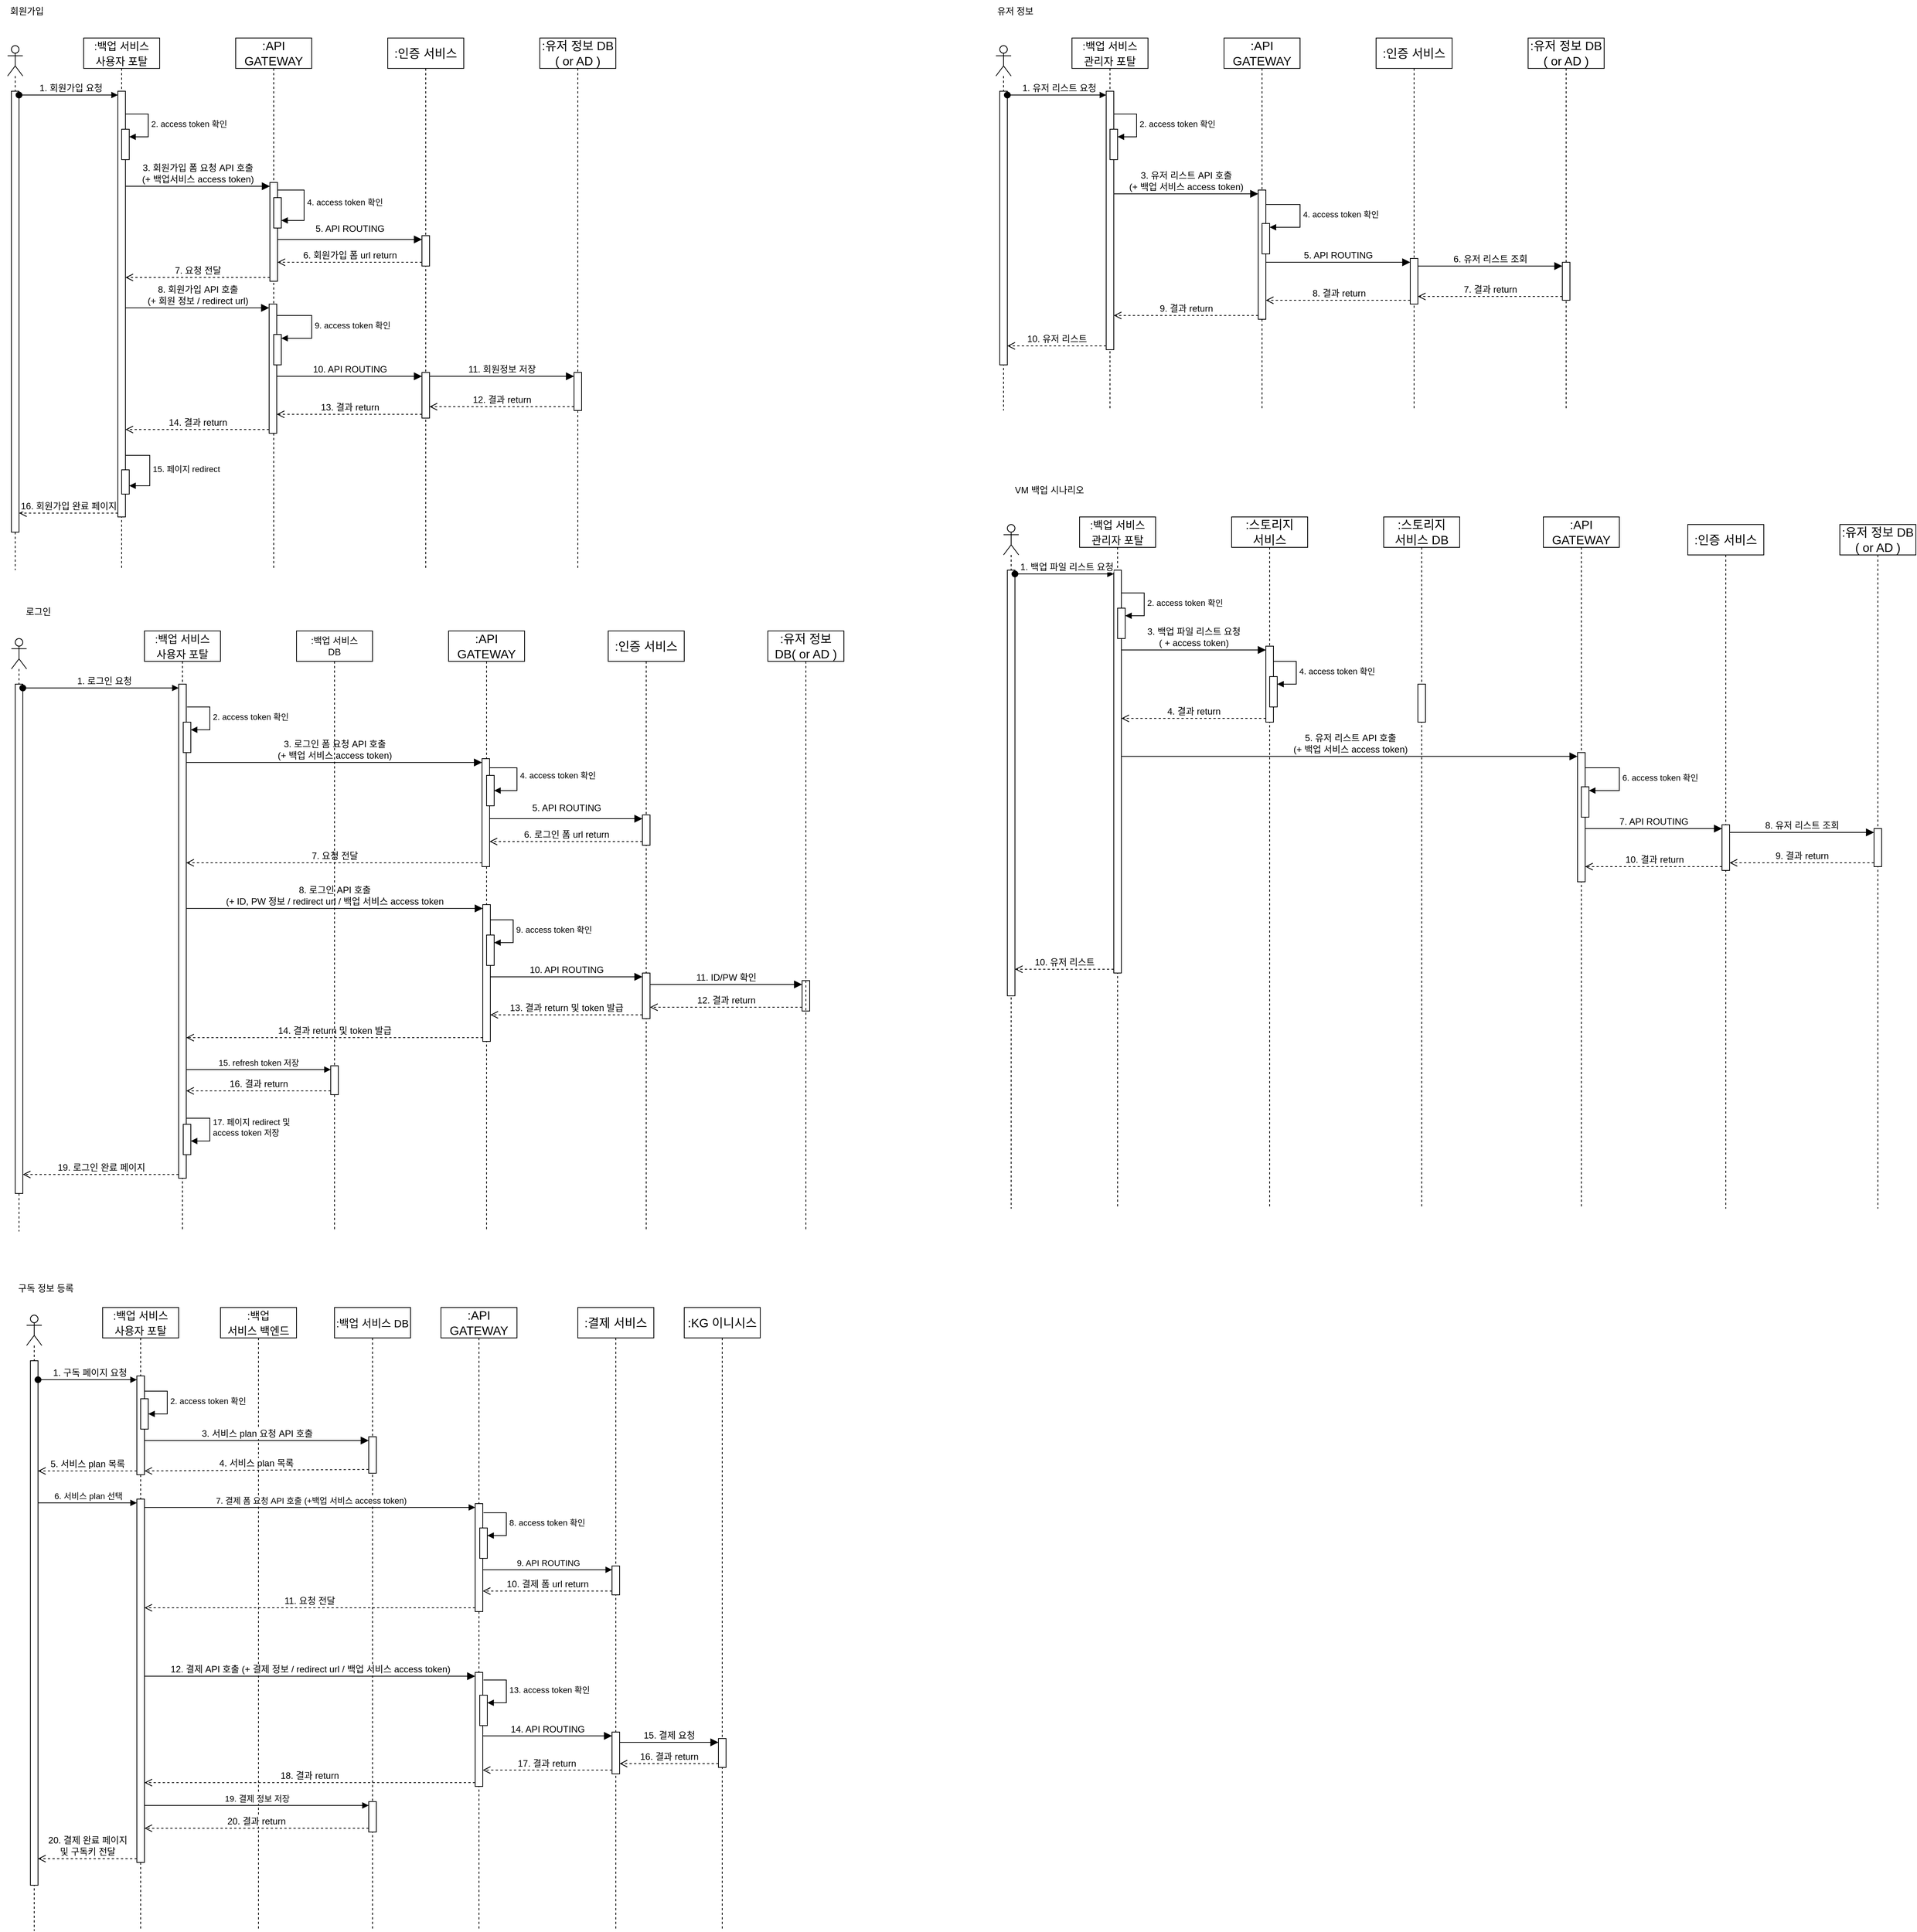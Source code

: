 <mxfile version="23.0.2" type="github" pages="2">
  <diagram name="Page-1" id="c37626ed-c26b-45fb-9056-f9ebc6bb27b6">
    <mxGraphModel dx="1434" dy="780" grid="1" gridSize="10" guides="1" tooltips="1" connect="1" arrows="1" fold="1" page="1" pageScale="1" pageWidth="1100" pageHeight="1700" background="none" math="0" shadow="0">
      <root>
        <mxCell id="0" />
        <mxCell id="1" parent="0" />
        <mxCell id="fuTHmA_H6qqFmT9C-mlB-1" value="" style="shape=umlLifeline;perimeter=lifelinePerimeter;whiteSpace=wrap;html=1;container=1;dropTarget=0;collapsible=0;recursiveResize=0;outlineConnect=0;portConstraint=eastwest;newEdgeStyle={&quot;curved&quot;:0,&quot;rounded&quot;:0};participant=umlActor;fontSize=16;" parent="1" vertex="1">
          <mxGeometry x="40" y="80" width="20" height="690" as="geometry" />
        </mxCell>
        <mxCell id="fuTHmA_H6qqFmT9C-mlB-6" value="" style="html=1;points=[[0,0,0,0,5],[0,1,0,0,-5],[1,0,0,0,5],[1,1,0,0,-5]];perimeter=orthogonalPerimeter;outlineConnect=0;targetShapes=umlLifeline;portConstraint=eastwest;newEdgeStyle={&quot;curved&quot;:0,&quot;rounded&quot;:0};fontSize=16;" parent="fuTHmA_H6qqFmT9C-mlB-1" vertex="1">
          <mxGeometry x="5" y="60" width="10" height="580" as="geometry" />
        </mxCell>
        <mxCell id="fuTHmA_H6qqFmT9C-mlB-2" value="&lt;font style=&quot;font-size: 14px;&quot;&gt;:백업&amp;nbsp;서비스&lt;br&gt;사용자 포탈&lt;/font&gt;" style="shape=umlLifeline;perimeter=lifelinePerimeter;whiteSpace=wrap;html=1;container=1;dropTarget=0;collapsible=0;recursiveResize=0;outlineConnect=0;portConstraint=eastwest;newEdgeStyle={&quot;curved&quot;:0,&quot;rounded&quot;:0};fontSize=16;" parent="1" vertex="1">
          <mxGeometry x="140" y="70" width="100" height="700" as="geometry" />
        </mxCell>
        <mxCell id="fuTHmA_H6qqFmT9C-mlB-7" value="" style="html=1;points=[[0,0,0,0,5],[0,1,0,0,-5],[1,0,0,0,5],[1,1,0,0,-5]];perimeter=orthogonalPerimeter;outlineConnect=0;targetShapes=umlLifeline;portConstraint=eastwest;newEdgeStyle={&quot;curved&quot;:0,&quot;rounded&quot;:0};fontSize=16;" parent="fuTHmA_H6qqFmT9C-mlB-2" vertex="1">
          <mxGeometry x="45" y="70" width="10" height="560" as="geometry" />
        </mxCell>
        <mxCell id="qU_U8u3XfzX9e3_QFukL-123" value="" style="html=1;points=[[0,0,0,0,5],[0,1,0,0,-5],[1,0,0,0,5],[1,1,0,0,-5]];perimeter=orthogonalPerimeter;outlineConnect=0;targetShapes=umlLifeline;portConstraint=eastwest;newEdgeStyle={&quot;curved&quot;:0,&quot;rounded&quot;:0};" parent="fuTHmA_H6qqFmT9C-mlB-2" vertex="1">
          <mxGeometry x="50" y="568" width="10" height="32" as="geometry" />
        </mxCell>
        <mxCell id="qU_U8u3XfzX9e3_QFukL-124" value="15. 페이지 redirect" style="html=1;align=left;spacingLeft=2;endArrow=block;rounded=0;edgeStyle=orthogonalEdgeStyle;curved=0;rounded=0;" parent="fuTHmA_H6qqFmT9C-mlB-2" target="qU_U8u3XfzX9e3_QFukL-123" edge="1">
          <mxGeometry relative="1" as="geometry">
            <mxPoint x="55" y="549" as="sourcePoint" />
            <Array as="points">
              <mxPoint x="87" y="549" />
              <mxPoint x="87" y="589" />
            </Array>
          </mxGeometry>
        </mxCell>
        <mxCell id="qU_U8u3XfzX9e3_QFukL-126" value="" style="html=1;points=[[0,0,0,0,5],[0,1,0,0,-5],[1,0,0,0,5],[1,1,0,0,-5]];perimeter=orthogonalPerimeter;outlineConnect=0;targetShapes=umlLifeline;portConstraint=eastwest;newEdgeStyle={&quot;curved&quot;:0,&quot;rounded&quot;:0};" parent="fuTHmA_H6qqFmT9C-mlB-2" vertex="1">
          <mxGeometry x="50" y="120" width="10" height="40" as="geometry" />
        </mxCell>
        <mxCell id="qU_U8u3XfzX9e3_QFukL-127" value="2. access token 확인" style="html=1;align=left;spacingLeft=2;endArrow=block;rounded=0;edgeStyle=orthogonalEdgeStyle;curved=0;rounded=0;" parent="fuTHmA_H6qqFmT9C-mlB-2" target="qU_U8u3XfzX9e3_QFukL-126" edge="1">
          <mxGeometry relative="1" as="geometry">
            <mxPoint x="55" y="100" as="sourcePoint" />
            <Array as="points">
              <mxPoint x="85" y="130" />
            </Array>
          </mxGeometry>
        </mxCell>
        <mxCell id="fuTHmA_H6qqFmT9C-mlB-3" value=":API GATEWAY" style="shape=umlLifeline;perimeter=lifelinePerimeter;whiteSpace=wrap;html=1;container=1;dropTarget=0;collapsible=0;recursiveResize=0;outlineConnect=0;portConstraint=eastwest;newEdgeStyle={&quot;curved&quot;:0,&quot;rounded&quot;:0};fontSize=16;" parent="1" vertex="1">
          <mxGeometry x="340" y="70" width="100" height="700" as="geometry" />
        </mxCell>
        <mxCell id="fuTHmA_H6qqFmT9C-mlB-10" value="" style="html=1;points=[[0,0,0,0,5],[0,1,0,0,-5],[1,0,0,0,5],[1,1,0,0,-5]];perimeter=orthogonalPerimeter;outlineConnect=0;targetShapes=umlLifeline;portConstraint=eastwest;newEdgeStyle={&quot;curved&quot;:0,&quot;rounded&quot;:0};fontSize=16;" parent="fuTHmA_H6qqFmT9C-mlB-3" vertex="1">
          <mxGeometry x="45" y="190" width="10" height="130" as="geometry" />
        </mxCell>
        <mxCell id="fuTHmA_H6qqFmT9C-mlB-23" value="" style="html=1;points=[[0,0,0,0,5],[0,1,0,0,-5],[1,0,0,0,5],[1,1,0,0,-5]];perimeter=orthogonalPerimeter;outlineConnect=0;targetShapes=umlLifeline;portConstraint=eastwest;newEdgeStyle={&quot;curved&quot;:0,&quot;rounded&quot;:0};fontSize=16;" parent="fuTHmA_H6qqFmT9C-mlB-3" vertex="1">
          <mxGeometry x="44" y="350" width="10" height="170" as="geometry" />
        </mxCell>
        <mxCell id="qU_U8u3XfzX9e3_QFukL-1" value="" style="html=1;points=[[0,0,0,0,5],[0,1,0,0,-5],[1,0,0,0,5],[1,1,0,0,-5]];perimeter=orthogonalPerimeter;outlineConnect=0;targetShapes=umlLifeline;portConstraint=eastwest;newEdgeStyle={&quot;curved&quot;:0,&quot;rounded&quot;:0};" parent="fuTHmA_H6qqFmT9C-mlB-3" vertex="1">
          <mxGeometry x="50" y="210" width="10" height="40" as="geometry" />
        </mxCell>
        <mxCell id="qU_U8u3XfzX9e3_QFukL-2" value="4. access token 확인" style="html=1;align=left;spacingLeft=2;endArrow=block;rounded=0;edgeStyle=orthogonalEdgeStyle;curved=0;rounded=0;exitX=1;exitY=0;exitDx=0;exitDy=5;exitPerimeter=0;" parent="fuTHmA_H6qqFmT9C-mlB-3" source="fuTHmA_H6qqFmT9C-mlB-10" target="qU_U8u3XfzX9e3_QFukL-1" edge="1">
          <mxGeometry x="0.011" relative="1" as="geometry">
            <mxPoint x="-20" y="220" as="sourcePoint" />
            <Array as="points">
              <mxPoint x="55" y="200" />
              <mxPoint x="90" y="200" />
              <mxPoint x="90" y="240" />
            </Array>
            <mxPoint x="60" y="115" as="targetPoint" />
            <mxPoint as="offset" />
          </mxGeometry>
        </mxCell>
        <mxCell id="qU_U8u3XfzX9e3_QFukL-128" value="" style="html=1;points=[[0,0,0,0,5],[0,1,0,0,-5],[1,0,0,0,5],[1,1,0,0,-5]];perimeter=orthogonalPerimeter;outlineConnect=0;targetShapes=umlLifeline;portConstraint=eastwest;newEdgeStyle={&quot;curved&quot;:0,&quot;rounded&quot;:0};" parent="fuTHmA_H6qqFmT9C-mlB-3" vertex="1">
          <mxGeometry x="50" y="390" width="10" height="40" as="geometry" />
        </mxCell>
        <mxCell id="qU_U8u3XfzX9e3_QFukL-129" value="9. access token 확인" style="html=1;align=left;spacingLeft=2;endArrow=block;rounded=0;edgeStyle=orthogonalEdgeStyle;curved=0;rounded=0;" parent="fuTHmA_H6qqFmT9C-mlB-3" source="fuTHmA_H6qqFmT9C-mlB-23" target="qU_U8u3XfzX9e3_QFukL-128" edge="1">
          <mxGeometry x="0.011" relative="1" as="geometry">
            <mxPoint x="65" y="360" as="sourcePoint" />
            <Array as="points">
              <mxPoint x="100" y="365" />
              <mxPoint x="100" y="395" />
            </Array>
            <mxPoint x="70" y="280" as="targetPoint" />
            <mxPoint as="offset" />
          </mxGeometry>
        </mxCell>
        <mxCell id="fuTHmA_H6qqFmT9C-mlB-4" value=":인증 서비스" style="shape=umlLifeline;perimeter=lifelinePerimeter;whiteSpace=wrap;html=1;container=1;dropTarget=0;collapsible=0;recursiveResize=0;outlineConnect=0;portConstraint=eastwest;newEdgeStyle={&quot;curved&quot;:0,&quot;rounded&quot;:0};fontSize=16;" parent="1" vertex="1">
          <mxGeometry x="540" y="70" width="100" height="700" as="geometry" />
        </mxCell>
        <mxCell id="fuTHmA_H6qqFmT9C-mlB-13" value="" style="html=1;points=[[0,0,0,0,5],[0,1,0,0,-5],[1,0,0,0,5],[1,1,0,0,-5]];perimeter=orthogonalPerimeter;outlineConnect=0;targetShapes=umlLifeline;portConstraint=eastwest;newEdgeStyle={&quot;curved&quot;:0,&quot;rounded&quot;:0};fontSize=16;" parent="fuTHmA_H6qqFmT9C-mlB-4" vertex="1">
          <mxGeometry x="45" y="260" width="10" height="40" as="geometry" />
        </mxCell>
        <mxCell id="fuTHmA_H6qqFmT9C-mlB-26" value="" style="html=1;points=[[0,0,0,0,5],[0,1,0,0,-5],[1,0,0,0,5],[1,1,0,0,-5]];perimeter=orthogonalPerimeter;outlineConnect=0;targetShapes=umlLifeline;portConstraint=eastwest;newEdgeStyle={&quot;curved&quot;:0,&quot;rounded&quot;:0};fontSize=16;" parent="fuTHmA_H6qqFmT9C-mlB-4" vertex="1">
          <mxGeometry x="45" y="440" width="10" height="60" as="geometry" />
        </mxCell>
        <mxCell id="fuTHmA_H6qqFmT9C-mlB-5" value=":유저 정보 DB ( or AD )" style="shape=umlLifeline;perimeter=lifelinePerimeter;whiteSpace=wrap;html=1;container=1;dropTarget=0;collapsible=0;recursiveResize=0;outlineConnect=0;portConstraint=eastwest;newEdgeStyle={&quot;curved&quot;:0,&quot;rounded&quot;:0};fontSize=16;" parent="1" vertex="1">
          <mxGeometry x="740" y="70" width="100" height="700" as="geometry" />
        </mxCell>
        <mxCell id="fuTHmA_H6qqFmT9C-mlB-29" value="" style="html=1;points=[[0,0,0,0,5],[0,1,0,0,-5],[1,0,0,0,5],[1,1,0,0,-5]];perimeter=orthogonalPerimeter;outlineConnect=0;targetShapes=umlLifeline;portConstraint=eastwest;newEdgeStyle={&quot;curved&quot;:0,&quot;rounded&quot;:0};fontSize=16;" parent="fuTHmA_H6qqFmT9C-mlB-5" vertex="1">
          <mxGeometry x="45" y="440" width="10" height="50" as="geometry" />
        </mxCell>
        <mxCell id="fuTHmA_H6qqFmT9C-mlB-8" value="1. 회원가입 요청" style="html=1;verticalAlign=bottom;startArrow=oval;endArrow=block;startSize=8;curved=0;rounded=0;fontSize=12;exitX=1;exitY=0;exitDx=0;exitDy=5;exitPerimeter=0;entryX=0;entryY=0;entryDx=0;entryDy=5;entryPerimeter=0;" parent="1" source="fuTHmA_H6qqFmT9C-mlB-6" target="fuTHmA_H6qqFmT9C-mlB-7" edge="1">
          <mxGeometry x="0.04" relative="1" as="geometry">
            <mxPoint x="160" y="245" as="sourcePoint" />
            <mxPoint x="170" y="145" as="targetPoint" />
            <mxPoint as="offset" />
          </mxGeometry>
        </mxCell>
        <mxCell id="fuTHmA_H6qqFmT9C-mlB-11" value="3. 회원가입 폼 요청 API 호출&lt;br&gt;(+ 백업서비스 access token)" style="html=1;verticalAlign=bottom;endArrow=block;curved=0;rounded=0;fontSize=12;startSize=8;endSize=8;entryX=0;entryY=0;entryDx=0;entryDy=5;entryPerimeter=0;" parent="1" source="fuTHmA_H6qqFmT9C-mlB-7" target="fuTHmA_H6qqFmT9C-mlB-10" edge="1">
          <mxGeometry relative="1" as="geometry">
            <mxPoint x="200" y="150" as="sourcePoint" />
            <mxPoint x="360" y="160" as="targetPoint" />
            <mxPoint as="offset" />
          </mxGeometry>
        </mxCell>
        <mxCell id="fuTHmA_H6qqFmT9C-mlB-14" value="5. API ROUTING" style="html=1;verticalAlign=bottom;endArrow=block;curved=0;rounded=0;entryX=0;entryY=0;entryDx=0;entryDy=5;fontSize=12;startSize=8;endSize=8;" parent="1" source="fuTHmA_H6qqFmT9C-mlB-10" target="fuTHmA_H6qqFmT9C-mlB-13" edge="1">
          <mxGeometry y="5" relative="1" as="geometry">
            <mxPoint x="385" y="210" as="sourcePoint" />
            <mxPoint as="offset" />
          </mxGeometry>
        </mxCell>
        <mxCell id="fuTHmA_H6qqFmT9C-mlB-22" value="6. 회원가입 폼 url return" style="html=1;verticalAlign=bottom;endArrow=open;dashed=1;endSize=8;curved=0;rounded=0;fontSize=12;exitX=0;exitY=1;exitDx=0;exitDy=-5;exitPerimeter=0;" parent="1" source="fuTHmA_H6qqFmT9C-mlB-13" target="fuTHmA_H6qqFmT9C-mlB-10" edge="1">
          <mxGeometry relative="1" as="geometry">
            <mxPoint x="360" y="190" as="sourcePoint" />
            <mxPoint x="375" y="255" as="targetPoint" />
            <mxPoint as="offset" />
          </mxGeometry>
        </mxCell>
        <mxCell id="fuTHmA_H6qqFmT9C-mlB-24" value="8. 회원가입 API 호출 &lt;br&gt;(+ 회원 정보 / redirect url)" style="html=1;verticalAlign=bottom;endArrow=block;curved=0;rounded=0;entryX=0;entryY=0;entryDx=0;entryDy=5;fontSize=12;startSize=8;endSize=8;" parent="1" source="fuTHmA_H6qqFmT9C-mlB-7" target="fuTHmA_H6qqFmT9C-mlB-23" edge="1">
          <mxGeometry x="0.001" relative="1" as="geometry">
            <mxPoint x="195.0" y="335" as="sourcePoint" />
            <mxPoint as="offset" />
          </mxGeometry>
        </mxCell>
        <mxCell id="fuTHmA_H6qqFmT9C-mlB-27" value="10. API ROUTING" style="html=1;verticalAlign=bottom;endArrow=block;curved=0;rounded=0;entryX=0;entryY=0;entryDx=0;entryDy=5;fontSize=12;startSize=8;endSize=8;" parent="1" source="fuTHmA_H6qqFmT9C-mlB-23" target="fuTHmA_H6qqFmT9C-mlB-26" edge="1">
          <mxGeometry relative="1" as="geometry">
            <mxPoint x="480" y="290" as="sourcePoint" />
            <mxPoint as="offset" />
          </mxGeometry>
        </mxCell>
        <mxCell id="fuTHmA_H6qqFmT9C-mlB-30" value="11. 회원정보 저장" style="html=1;verticalAlign=bottom;endArrow=block;curved=0;rounded=0;entryX=0;entryY=0;entryDx=0;entryDy=5;fontSize=12;startSize=8;endSize=8;" parent="1" source="fuTHmA_H6qqFmT9C-mlB-26" target="fuTHmA_H6qqFmT9C-mlB-29" edge="1">
          <mxGeometry relative="1" as="geometry">
            <mxPoint x="710" y="310" as="sourcePoint" />
          </mxGeometry>
        </mxCell>
        <mxCell id="fuTHmA_H6qqFmT9C-mlB-33" value="7. 요청 전달" style="html=1;verticalAlign=bottom;endArrow=open;dashed=1;endSize=8;curved=0;rounded=0;fontSize=12;exitX=0;exitY=1;exitDx=0;exitDy=-5;exitPerimeter=0;" parent="1" source="fuTHmA_H6qqFmT9C-mlB-10" target="fuTHmA_H6qqFmT9C-mlB-7" edge="1">
          <mxGeometry relative="1" as="geometry">
            <mxPoint x="360" y="285" as="sourcePoint" />
            <mxPoint x="200" y="265" as="targetPoint" />
            <Array as="points" />
            <mxPoint as="offset" />
          </mxGeometry>
        </mxCell>
        <mxCell id="fuTHmA_H6qqFmT9C-mlB-38" value="13. 결과 return" style="html=1;verticalAlign=bottom;endArrow=open;dashed=1;endSize=8;curved=0;rounded=0;fontSize=12;exitX=0;exitY=1;exitDx=0;exitDy=-5;exitPerimeter=0;" parent="1" source="fuTHmA_H6qqFmT9C-mlB-26" target="fuTHmA_H6qqFmT9C-mlB-23" edge="1">
          <mxGeometry x="-0.003" relative="1" as="geometry">
            <mxPoint x="640" y="480" as="sourcePoint" />
            <mxPoint x="375" y="425" as="targetPoint" />
            <mxPoint as="offset" />
          </mxGeometry>
        </mxCell>
        <mxCell id="7bgG04qd4cT4jgVyrMaK-7" value="회원가입" style="text;html=1;align=center;verticalAlign=middle;resizable=0;points=[];autosize=1;strokeColor=none;fillColor=none;" parent="1" vertex="1">
          <mxGeometry x="30" y="20" width="70" height="30" as="geometry" />
        </mxCell>
        <mxCell id="7bgG04qd4cT4jgVyrMaK-61" value="구독 정보 등록" style="text;html=1;align=center;verticalAlign=middle;resizable=0;points=[];autosize=1;strokeColor=none;fillColor=none;" parent="1" vertex="1">
          <mxGeometry x="40" y="1700" width="100" height="30" as="geometry" />
        </mxCell>
        <mxCell id="7bgG04qd4cT4jgVyrMaK-109" value="" style="shape=umlLifeline;perimeter=lifelinePerimeter;whiteSpace=wrap;html=1;container=1;dropTarget=0;collapsible=0;recursiveResize=0;outlineConnect=0;portConstraint=eastwest;newEdgeStyle={&quot;curved&quot;:0,&quot;rounded&quot;:0};participant=umlActor;fontSize=16;" parent="1" vertex="1">
          <mxGeometry x="65" y="1750" width="20" height="810" as="geometry" />
        </mxCell>
        <mxCell id="7bgG04qd4cT4jgVyrMaK-110" value="" style="html=1;points=[[0,0,0,0,5],[0,1,0,0,-5],[1,0,0,0,5],[1,1,0,0,-5]];perimeter=orthogonalPerimeter;outlineConnect=0;targetShapes=umlLifeline;portConstraint=eastwest;newEdgeStyle={&quot;curved&quot;:0,&quot;rounded&quot;:0};fontSize=16;" parent="7bgG04qd4cT4jgVyrMaK-109" vertex="1">
          <mxGeometry x="5" y="60" width="10" height="690" as="geometry" />
        </mxCell>
        <mxCell id="7bgG04qd4cT4jgVyrMaK-111" value="&lt;font style=&quot;font-size: 14px;&quot;&gt;:백업 서비스&lt;br style=&quot;border-color: var(--border-color);&quot;&gt;사용자 포탈&lt;/font&gt;" style="shape=umlLifeline;perimeter=lifelinePerimeter;whiteSpace=wrap;html=1;container=1;dropTarget=0;collapsible=0;recursiveResize=0;outlineConnect=0;portConstraint=eastwest;newEdgeStyle={&quot;curved&quot;:0,&quot;rounded&quot;:0};fontSize=16;" parent="1" vertex="1">
          <mxGeometry x="165" y="1740" width="100" height="820" as="geometry" />
        </mxCell>
        <mxCell id="qU_U8u3XfzX9e3_QFukL-49" value="" style="html=1;points=[[0,0,0,0,5],[0,1,0,0,-5],[1,0,0,0,5],[1,1,0,0,-5]];perimeter=orthogonalPerimeter;outlineConnect=0;targetShapes=umlLifeline;portConstraint=eastwest;newEdgeStyle={&quot;curved&quot;:0,&quot;rounded&quot;:0};fontSize=16;" parent="7bgG04qd4cT4jgVyrMaK-111" vertex="1">
          <mxGeometry x="45" y="90" width="10" height="130" as="geometry" />
        </mxCell>
        <mxCell id="qU_U8u3XfzX9e3_QFukL-91" value="" style="html=1;points=[[0,0,0,0,5],[0,1,0,0,-5],[1,0,0,0,5],[1,1,0,0,-5]];perimeter=orthogonalPerimeter;outlineConnect=0;targetShapes=umlLifeline;portConstraint=eastwest;newEdgeStyle={&quot;curved&quot;:0,&quot;rounded&quot;:0};" parent="7bgG04qd4cT4jgVyrMaK-111" vertex="1">
          <mxGeometry x="45" y="252" width="10" height="478" as="geometry" />
        </mxCell>
        <mxCell id="qU_U8u3XfzX9e3_QFukL-115" value="" style="html=1;points=[[0,0,0,0,5],[0,1,0,0,-5],[1,0,0,0,5],[1,1,0,0,-5]];perimeter=orthogonalPerimeter;outlineConnect=0;targetShapes=umlLifeline;portConstraint=eastwest;newEdgeStyle={&quot;curved&quot;:0,&quot;rounded&quot;:0};" parent="7bgG04qd4cT4jgVyrMaK-111" vertex="1">
          <mxGeometry x="50" y="120" width="10" height="40" as="geometry" />
        </mxCell>
        <mxCell id="qU_U8u3XfzX9e3_QFukL-116" value="2. access token 확인" style="html=1;align=left;spacingLeft=2;endArrow=block;rounded=0;edgeStyle=orthogonalEdgeStyle;curved=0;rounded=0;" parent="7bgG04qd4cT4jgVyrMaK-111" source="qU_U8u3XfzX9e3_QFukL-49" target="qU_U8u3XfzX9e3_QFukL-115" edge="1">
          <mxGeometry relative="1" as="geometry">
            <mxPoint x="-310" y="130" as="sourcePoint" />
            <Array as="points">
              <mxPoint x="85" y="110" />
              <mxPoint x="85" y="140" />
            </Array>
          </mxGeometry>
        </mxCell>
        <mxCell id="7bgG04qd4cT4jgVyrMaK-113" value=":API GATEWAY" style="shape=umlLifeline;perimeter=lifelinePerimeter;whiteSpace=wrap;html=1;container=1;dropTarget=0;collapsible=0;recursiveResize=0;outlineConnect=0;portConstraint=eastwest;newEdgeStyle={&quot;curved&quot;:0,&quot;rounded&quot;:0};fontSize=16;" parent="1" vertex="1">
          <mxGeometry x="610" y="1740" width="100" height="820" as="geometry" />
        </mxCell>
        <mxCell id="qU_U8u3XfzX9e3_QFukL-92" value="" style="html=1;points=[[0,0,0,0,5],[0,1,0,0,-5],[1,0,0,0,5],[1,1,0,0,-5]];perimeter=orthogonalPerimeter;outlineConnect=0;targetShapes=umlLifeline;portConstraint=eastwest;newEdgeStyle={&quot;curved&quot;:0,&quot;rounded&quot;:0};" parent="7bgG04qd4cT4jgVyrMaK-113" vertex="1">
          <mxGeometry x="45" y="258" width="10" height="142" as="geometry" />
        </mxCell>
        <mxCell id="qU_U8u3XfzX9e3_QFukL-106" value="" style="html=1;points=[[0,0,0,0,5],[0,1,0,0,-5],[1,0,0,0,5],[1,1,0,0,-5]];perimeter=orthogonalPerimeter;outlineConnect=0;targetShapes=umlLifeline;portConstraint=eastwest;newEdgeStyle={&quot;curved&quot;:0,&quot;rounded&quot;:0};" parent="7bgG04qd4cT4jgVyrMaK-113" vertex="1">
          <mxGeometry x="45" y="480" width="10" height="150" as="geometry" />
        </mxCell>
        <mxCell id="NWZhY-hgU3A2wgJKOWmU-13" value="" style="html=1;points=[[0,0,0,0,5],[0,1,0,0,-5],[1,0,0,0,5],[1,1,0,0,-5]];perimeter=orthogonalPerimeter;outlineConnect=0;targetShapes=umlLifeline;portConstraint=eastwest;newEdgeStyle={&quot;curved&quot;:0,&quot;rounded&quot;:0};" parent="7bgG04qd4cT4jgVyrMaK-113" vertex="1">
          <mxGeometry x="51" y="290" width="10" height="40" as="geometry" />
        </mxCell>
        <mxCell id="NWZhY-hgU3A2wgJKOWmU-14" value="8. access token 확인" style="html=1;align=left;spacingLeft=2;endArrow=block;rounded=0;edgeStyle=orthogonalEdgeStyle;curved=0;rounded=0;" parent="7bgG04qd4cT4jgVyrMaK-113" target="NWZhY-hgU3A2wgJKOWmU-13" edge="1">
          <mxGeometry relative="1" as="geometry">
            <mxPoint x="56" y="270" as="sourcePoint" />
            <Array as="points">
              <mxPoint x="86" y="300" />
            </Array>
          </mxGeometry>
        </mxCell>
        <mxCell id="NWZhY-hgU3A2wgJKOWmU-15" value="" style="html=1;points=[[0,0,0,0,5],[0,1,0,0,-5],[1,0,0,0,5],[1,1,0,0,-5]];perimeter=orthogonalPerimeter;outlineConnect=0;targetShapes=umlLifeline;portConstraint=eastwest;newEdgeStyle={&quot;curved&quot;:0,&quot;rounded&quot;:0};" parent="7bgG04qd4cT4jgVyrMaK-113" vertex="1">
          <mxGeometry x="51" y="510" width="10" height="40" as="geometry" />
        </mxCell>
        <mxCell id="NWZhY-hgU3A2wgJKOWmU-16" value="13. access token 확인" style="html=1;align=left;spacingLeft=2;endArrow=block;rounded=0;edgeStyle=orthogonalEdgeStyle;curved=0;rounded=0;" parent="7bgG04qd4cT4jgVyrMaK-113" target="NWZhY-hgU3A2wgJKOWmU-15" edge="1">
          <mxGeometry relative="1" as="geometry">
            <mxPoint x="56" y="490" as="sourcePoint" />
            <Array as="points">
              <mxPoint x="86" y="520" />
            </Array>
          </mxGeometry>
        </mxCell>
        <mxCell id="7bgG04qd4cT4jgVyrMaK-115" value=":KG 이니시스" style="shape=umlLifeline;perimeter=lifelinePerimeter;whiteSpace=wrap;html=1;container=1;dropTarget=0;collapsible=0;recursiveResize=0;outlineConnect=0;portConstraint=eastwest;newEdgeStyle={&quot;curved&quot;:0,&quot;rounded&quot;:0};fontSize=16;" parent="1" vertex="1">
          <mxGeometry x="930" y="1740" width="100" height="820" as="geometry" />
        </mxCell>
        <mxCell id="qU_U8u3XfzX9e3_QFukL-111" value="" style="html=1;points=[[0,0,0,0,5],[0,1,0,0,-5],[1,0,0,0,5],[1,1,0,0,-5]];perimeter=orthogonalPerimeter;outlineConnect=0;targetShapes=umlLifeline;portConstraint=eastwest;newEdgeStyle={&quot;curved&quot;:0,&quot;rounded&quot;:0};" parent="7bgG04qd4cT4jgVyrMaK-115" vertex="1">
          <mxGeometry x="45" y="567" width="10" height="38" as="geometry" />
        </mxCell>
        <mxCell id="7bgG04qd4cT4jgVyrMaK-127" value="&lt;font style=&quot;font-size: 14px;&quot;&gt;:백업&lt;br&gt;서비스 백엔드&lt;/font&gt;" style="shape=umlLifeline;perimeter=lifelinePerimeter;whiteSpace=wrap;html=1;container=1;dropTarget=0;collapsible=0;recursiveResize=0;outlineConnect=0;portConstraint=eastwest;newEdgeStyle={&quot;curved&quot;:0,&quot;rounded&quot;:0};fontSize=16;" parent="1" vertex="1">
          <mxGeometry x="320" y="1740" width="100" height="820" as="geometry" />
        </mxCell>
        <mxCell id="7bgG04qd4cT4jgVyrMaK-144" value=":결제 서비스" style="shape=umlLifeline;perimeter=lifelinePerimeter;whiteSpace=wrap;html=1;container=1;dropTarget=0;collapsible=0;recursiveResize=0;outlineConnect=0;portConstraint=eastwest;newEdgeStyle={&quot;curved&quot;:0,&quot;rounded&quot;:0};fontSize=16;" parent="1" vertex="1">
          <mxGeometry x="790" y="1740" width="100" height="820" as="geometry" />
        </mxCell>
        <mxCell id="qU_U8u3XfzX9e3_QFukL-101" value="" style="html=1;points=[[0,0,0,0,5],[0,1,0,0,-5],[1,0,0,0,5],[1,1,0,0,-5]];perimeter=orthogonalPerimeter;outlineConnect=0;targetShapes=umlLifeline;portConstraint=eastwest;newEdgeStyle={&quot;curved&quot;:0,&quot;rounded&quot;:0};" parent="7bgG04qd4cT4jgVyrMaK-144" vertex="1">
          <mxGeometry x="45" y="340" width="10" height="38" as="geometry" />
        </mxCell>
        <mxCell id="qU_U8u3XfzX9e3_QFukL-108" value="" style="html=1;points=[[0,0,0,0,5],[0,1,0,0,-5],[1,0,0,0,5],[1,1,0,0,-5]];perimeter=orthogonalPerimeter;outlineConnect=0;targetShapes=umlLifeline;portConstraint=eastwest;newEdgeStyle={&quot;curved&quot;:0,&quot;rounded&quot;:0};" parent="7bgG04qd4cT4jgVyrMaK-144" vertex="1">
          <mxGeometry x="45" y="558.5" width="10" height="55" as="geometry" />
        </mxCell>
        <mxCell id="fuTHmA_H6qqFmT9C-mlB-31" value="12. 결과 return" style="html=1;verticalAlign=bottom;endArrow=open;dashed=1;endSize=8;curved=0;rounded=0;exitX=0;exitY=1;exitDx=0;exitDy=-5;fontSize=12;exitPerimeter=0;" parent="1" source="fuTHmA_H6qqFmT9C-mlB-29" target="fuTHmA_H6qqFmT9C-mlB-26" edge="1">
          <mxGeometry relative="1" as="geometry">
            <mxPoint x="650" y="415" as="targetPoint" />
            <mxPoint x="815" y="415" as="sourcePoint" />
            <mxPoint as="offset" />
          </mxGeometry>
        </mxCell>
        <mxCell id="qU_U8u3XfzX9e3_QFukL-4" value="14. 결과 return" style="html=1;verticalAlign=bottom;endArrow=open;dashed=1;endSize=8;curved=0;rounded=0;fontSize=12;exitX=0;exitY=1;exitDx=0;exitDy=-5;exitPerimeter=0;" parent="1" source="fuTHmA_H6qqFmT9C-mlB-23" target="fuTHmA_H6qqFmT9C-mlB-7" edge="1">
          <mxGeometry relative="1" as="geometry">
            <mxPoint x="665" y="595" as="sourcePoint" />
            <mxPoint x="195.0" y="415" as="targetPoint" />
            <mxPoint as="offset" />
          </mxGeometry>
        </mxCell>
        <mxCell id="qU_U8u3XfzX9e3_QFukL-5" value="" style="shape=umlLifeline;perimeter=lifelinePerimeter;whiteSpace=wrap;html=1;container=1;dropTarget=0;collapsible=0;recursiveResize=0;outlineConnect=0;portConstraint=eastwest;newEdgeStyle={&quot;curved&quot;:0,&quot;rounded&quot;:0};participant=umlActor;fontSize=16;" parent="1" vertex="1">
          <mxGeometry x="45" y="860" width="20" height="780" as="geometry" />
        </mxCell>
        <mxCell id="qU_U8u3XfzX9e3_QFukL-6" value="" style="html=1;points=[[0,0,0,0,5],[0,1,0,0,-5],[1,0,0,0,5],[1,1,0,0,-5]];perimeter=orthogonalPerimeter;outlineConnect=0;targetShapes=umlLifeline;portConstraint=eastwest;newEdgeStyle={&quot;curved&quot;:0,&quot;rounded&quot;:0};fontSize=16;" parent="qU_U8u3XfzX9e3_QFukL-5" vertex="1">
          <mxGeometry x="5" y="60" width="10" height="670" as="geometry" />
        </mxCell>
        <mxCell id="qU_U8u3XfzX9e3_QFukL-7" value="&lt;font style=&quot;font-size: 14px;&quot;&gt;:백업 서비스&lt;br style=&quot;border-color: var(--border-color);&quot;&gt;사용자 포탈&lt;/font&gt;" style="shape=umlLifeline;perimeter=lifelinePerimeter;whiteSpace=wrap;html=1;container=1;dropTarget=0;collapsible=0;recursiveResize=0;outlineConnect=0;portConstraint=eastwest;newEdgeStyle={&quot;curved&quot;:0,&quot;rounded&quot;:0};fontSize=16;" parent="1" vertex="1">
          <mxGeometry x="220" y="850" width="100" height="790" as="geometry" />
        </mxCell>
        <mxCell id="qU_U8u3XfzX9e3_QFukL-8" value="" style="html=1;points=[[0,0,0,0,5],[0,1,0,0,-5],[1,0,0,0,5],[1,1,0,0,-5]];perimeter=orthogonalPerimeter;outlineConnect=0;targetShapes=umlLifeline;portConstraint=eastwest;newEdgeStyle={&quot;curved&quot;:0,&quot;rounded&quot;:0};fontSize=16;" parent="qU_U8u3XfzX9e3_QFukL-7" vertex="1">
          <mxGeometry x="45" y="70" width="10" height="650" as="geometry" />
        </mxCell>
        <mxCell id="qU_U8u3XfzX9e3_QFukL-45" value="" style="html=1;points=[[0,0,0,0,5],[0,1,0,0,-5],[1,0,0,0,5],[1,1,0,0,-5]];perimeter=orthogonalPerimeter;outlineConnect=0;targetShapes=umlLifeline;portConstraint=eastwest;newEdgeStyle={&quot;curved&quot;:0,&quot;rounded&quot;:0};" parent="qU_U8u3XfzX9e3_QFukL-7" vertex="1">
          <mxGeometry x="51" y="649" width="10" height="40" as="geometry" />
        </mxCell>
        <mxCell id="qU_U8u3XfzX9e3_QFukL-46" value="17. 페이지 redirect 및 &lt;br&gt;access token 저장" style="html=1;align=left;spacingLeft=2;endArrow=block;rounded=0;edgeStyle=orthogonalEdgeStyle;curved=0;rounded=0;" parent="qU_U8u3XfzX9e3_QFukL-7" target="qU_U8u3XfzX9e3_QFukL-45" edge="1">
          <mxGeometry relative="1" as="geometry">
            <mxPoint x="55" y="641" as="sourcePoint" />
            <Array as="points">
              <mxPoint x="86" y="641" />
              <mxPoint x="86" y="671" />
            </Array>
            <mxPoint as="offset" />
          </mxGeometry>
        </mxCell>
        <mxCell id="qU_U8u3XfzX9e3_QFukL-130" value="" style="html=1;points=[[0,0,0,0,5],[0,1,0,0,-5],[1,0,0,0,5],[1,1,0,0,-5]];perimeter=orthogonalPerimeter;outlineConnect=0;targetShapes=umlLifeline;portConstraint=eastwest;newEdgeStyle={&quot;curved&quot;:0,&quot;rounded&quot;:0};" parent="qU_U8u3XfzX9e3_QFukL-7" vertex="1">
          <mxGeometry x="51" y="120" width="10" height="40" as="geometry" />
        </mxCell>
        <mxCell id="qU_U8u3XfzX9e3_QFukL-131" value="2. access token 확인" style="html=1;align=left;spacingLeft=2;endArrow=block;rounded=0;edgeStyle=orthogonalEdgeStyle;curved=0;rounded=0;" parent="qU_U8u3XfzX9e3_QFukL-7" target="qU_U8u3XfzX9e3_QFukL-130" edge="1">
          <mxGeometry relative="1" as="geometry">
            <mxPoint x="56" y="100" as="sourcePoint" />
            <Array as="points">
              <mxPoint x="86" y="130" />
            </Array>
          </mxGeometry>
        </mxCell>
        <mxCell id="qU_U8u3XfzX9e3_QFukL-10" value=":API GATEWAY" style="shape=umlLifeline;perimeter=lifelinePerimeter;whiteSpace=wrap;html=1;container=1;dropTarget=0;collapsible=0;recursiveResize=0;outlineConnect=0;portConstraint=eastwest;newEdgeStyle={&quot;curved&quot;:0,&quot;rounded&quot;:0};fontSize=16;" parent="1" vertex="1">
          <mxGeometry x="620" y="850" width="100" height="790" as="geometry" />
        </mxCell>
        <mxCell id="qU_U8u3XfzX9e3_QFukL-11" value="" style="html=1;points=[[0,0,0,0,5],[0,1,0,0,-5],[1,0,0,0,5],[1,1,0,0,-5]];perimeter=orthogonalPerimeter;outlineConnect=0;targetShapes=umlLifeline;portConstraint=eastwest;newEdgeStyle={&quot;curved&quot;:0,&quot;rounded&quot;:0};fontSize=16;" parent="qU_U8u3XfzX9e3_QFukL-10" vertex="1">
          <mxGeometry x="44" y="168" width="10" height="142" as="geometry" />
        </mxCell>
        <mxCell id="qU_U8u3XfzX9e3_QFukL-14" value="4. access token 확인" style="html=1;align=left;spacingLeft=2;endArrow=block;rounded=0;edgeStyle=orthogonalEdgeStyle;curved=0;rounded=0;exitX=1;exitY=0;exitDx=0;exitDy=5;exitPerimeter=0;" parent="qU_U8u3XfzX9e3_QFukL-10" source="qU_U8u3XfzX9e3_QFukL-11" target="qU_U8u3XfzX9e3_QFukL-13" edge="1">
          <mxGeometry x="0.021" relative="1" as="geometry">
            <mxPoint x="-20" y="220" as="sourcePoint" />
            <Array as="points">
              <mxPoint x="54" y="180" />
              <mxPoint x="90" y="180" />
              <mxPoint x="90" y="210" />
            </Array>
            <mxPoint x="60" y="115" as="targetPoint" />
            <mxPoint as="offset" />
          </mxGeometry>
        </mxCell>
        <mxCell id="qU_U8u3XfzX9e3_QFukL-13" value="" style="html=1;points=[[0,0,0,0,5],[0,1,0,0,-5],[1,0,0,0,5],[1,1,0,0,-5]];perimeter=orthogonalPerimeter;outlineConnect=0;targetShapes=umlLifeline;portConstraint=eastwest;newEdgeStyle={&quot;curved&quot;:0,&quot;rounded&quot;:0};" parent="qU_U8u3XfzX9e3_QFukL-10" vertex="1">
          <mxGeometry x="50" y="190" width="10" height="40" as="geometry" />
        </mxCell>
        <mxCell id="qU_U8u3XfzX9e3_QFukL-15" value=":인증 서비스" style="shape=umlLifeline;perimeter=lifelinePerimeter;whiteSpace=wrap;html=1;container=1;dropTarget=0;collapsible=0;recursiveResize=0;outlineConnect=0;portConstraint=eastwest;newEdgeStyle={&quot;curved&quot;:0,&quot;rounded&quot;:0};fontSize=16;" parent="1" vertex="1">
          <mxGeometry x="830" y="850" width="100" height="790" as="geometry" />
        </mxCell>
        <mxCell id="qU_U8u3XfzX9e3_QFukL-16" value="" style="html=1;points=[[0,0,0,0,5],[0,1,0,0,-5],[1,0,0,0,5],[1,1,0,0,-5]];perimeter=orthogonalPerimeter;outlineConnect=0;targetShapes=umlLifeline;portConstraint=eastwest;newEdgeStyle={&quot;curved&quot;:0,&quot;rounded&quot;:0};fontSize=16;" parent="qU_U8u3XfzX9e3_QFukL-15" vertex="1">
          <mxGeometry x="45" y="242" width="10" height="40" as="geometry" />
        </mxCell>
        <mxCell id="qU_U8u3XfzX9e3_QFukL-12" value="" style="html=1;points=[[0,0,0,0,5],[0,1,0,0,-5],[1,0,0,0,5],[1,1,0,0,-5]];perimeter=orthogonalPerimeter;outlineConnect=0;targetShapes=umlLifeline;portConstraint=eastwest;newEdgeStyle={&quot;curved&quot;:0,&quot;rounded&quot;:0};fontSize=16;" parent="qU_U8u3XfzX9e3_QFukL-15" vertex="1">
          <mxGeometry x="-165" y="360" width="10" height="180" as="geometry" />
        </mxCell>
        <mxCell id="qU_U8u3XfzX9e3_QFukL-29" value="13. 결과 return 및 token 발급" style="html=1;verticalAlign=bottom;endArrow=open;dashed=1;endSize=8;curved=0;rounded=0;fontSize=12;exitX=0;exitY=1;exitDx=0;exitDy=-5;exitPerimeter=0;" parent="qU_U8u3XfzX9e3_QFukL-15" source="qU_U8u3XfzX9e3_QFukL-17" target="qU_U8u3XfzX9e3_QFukL-12" edge="1">
          <mxGeometry relative="1" as="geometry">
            <mxPoint x="90" y="30" as="sourcePoint" />
            <mxPoint x="-175" y="-25" as="targetPoint" />
            <mxPoint as="offset" />
          </mxGeometry>
        </mxCell>
        <mxCell id="qU_U8u3XfzX9e3_QFukL-25" value="10. API ROUTING" style="html=1;verticalAlign=bottom;endArrow=block;curved=0;rounded=0;entryX=0;entryY=0;entryDx=0;entryDy=5;fontSize=12;startSize=8;endSize=8;" parent="qU_U8u3XfzX9e3_QFukL-15" source="qU_U8u3XfzX9e3_QFukL-12" target="qU_U8u3XfzX9e3_QFukL-17" edge="1">
          <mxGeometry relative="1" as="geometry">
            <mxPoint x="-70" y="-160" as="sourcePoint" />
            <mxPoint as="offset" />
          </mxGeometry>
        </mxCell>
        <mxCell id="qU_U8u3XfzX9e3_QFukL-132" value="" style="html=1;points=[[0,0,0,0,5],[0,1,0,0,-5],[1,0,0,0,5],[1,1,0,0,-5]];perimeter=orthogonalPerimeter;outlineConnect=0;targetShapes=umlLifeline;portConstraint=eastwest;newEdgeStyle={&quot;curved&quot;:0,&quot;rounded&quot;:0};" parent="qU_U8u3XfzX9e3_QFukL-15" vertex="1">
          <mxGeometry x="-160" y="400" width="10" height="40" as="geometry" />
        </mxCell>
        <mxCell id="qU_U8u3XfzX9e3_QFukL-133" value="9. access token 확인" style="html=1;align=left;spacingLeft=2;endArrow=block;rounded=0;edgeStyle=orthogonalEdgeStyle;curved=0;rounded=0;" parent="qU_U8u3XfzX9e3_QFukL-15" target="qU_U8u3XfzX9e3_QFukL-132" edge="1">
          <mxGeometry relative="1" as="geometry">
            <mxPoint x="-155" y="380" as="sourcePoint" />
            <Array as="points">
              <mxPoint x="-125" y="410" />
            </Array>
          </mxGeometry>
        </mxCell>
        <mxCell id="qU_U8u3XfzX9e3_QFukL-17" value="" style="html=1;points=[[0,0,0,0,5],[0,1,0,0,-5],[1,0,0,0,5],[1,1,0,0,-5]];perimeter=orthogonalPerimeter;outlineConnect=0;targetShapes=umlLifeline;portConstraint=eastwest;newEdgeStyle={&quot;curved&quot;:0,&quot;rounded&quot;:0};fontSize=16;" parent="qU_U8u3XfzX9e3_QFukL-15" vertex="1">
          <mxGeometry x="45" y="450" width="10" height="60" as="geometry" />
        </mxCell>
        <mxCell id="qU_U8u3XfzX9e3_QFukL-19" value="" style="html=1;points=[[0,0,0,0,5],[0,1,0,0,-5],[1,0,0,0,5],[1,1,0,0,-5]];perimeter=orthogonalPerimeter;outlineConnect=0;targetShapes=umlLifeline;portConstraint=eastwest;newEdgeStyle={&quot;curved&quot;:0,&quot;rounded&quot;:0};fontSize=16;" parent="qU_U8u3XfzX9e3_QFukL-15" vertex="1">
          <mxGeometry x="255" y="460" width="10" height="40" as="geometry" />
        </mxCell>
        <mxCell id="qU_U8u3XfzX9e3_QFukL-32" value="12. 결과 return" style="html=1;verticalAlign=bottom;endArrow=open;dashed=1;endSize=8;curved=0;rounded=0;exitX=0;exitY=1;exitDx=0;exitDy=-5;fontSize=12;exitPerimeter=0;" parent="qU_U8u3XfzX9e3_QFukL-15" source="qU_U8u3XfzX9e3_QFukL-19" target="qU_U8u3XfzX9e3_QFukL-17" edge="1">
          <mxGeometry relative="1" as="geometry">
            <mxPoint x="110" y="-35" as="targetPoint" />
            <mxPoint x="275" y="-35" as="sourcePoint" />
            <mxPoint as="offset" />
          </mxGeometry>
        </mxCell>
        <mxCell id="qU_U8u3XfzX9e3_QFukL-26" value="11. ID/PW 확인" style="html=1;verticalAlign=bottom;endArrow=block;curved=0;rounded=0;entryX=0;entryY=0;entryDx=0;entryDy=5;fontSize=12;startSize=8;endSize=8;" parent="qU_U8u3XfzX9e3_QFukL-15" source="qU_U8u3XfzX9e3_QFukL-17" target="qU_U8u3XfzX9e3_QFukL-19" edge="1">
          <mxGeometry relative="1" as="geometry">
            <mxPoint x="170" y="-140" as="sourcePoint" />
          </mxGeometry>
        </mxCell>
        <mxCell id="qU_U8u3XfzX9e3_QFukL-24" value="8. 로그인 API 호출 &lt;br&gt;(+ ID, PW 정보 / redirect url / 백업 서비스 access token" style="html=1;verticalAlign=bottom;endArrow=block;curved=0;rounded=0;entryX=0;entryY=0;entryDx=0;entryDy=5;fontSize=12;startSize=8;endSize=8;" parent="qU_U8u3XfzX9e3_QFukL-15" target="qU_U8u3XfzX9e3_QFukL-12" edge="1">
          <mxGeometry relative="1" as="geometry">
            <mxPoint x="-555" y="365" as="sourcePoint" />
            <mxPoint as="offset" />
          </mxGeometry>
        </mxCell>
        <mxCell id="qU_U8u3XfzX9e3_QFukL-33" value="14. 결과 return 및 token 발급" style="html=1;verticalAlign=bottom;endArrow=open;dashed=1;endSize=8;curved=0;rounded=0;fontSize=12;exitX=0;exitY=1;exitDx=0;exitDy=-5;exitPerimeter=0;" parent="qU_U8u3XfzX9e3_QFukL-15" source="qU_U8u3XfzX9e3_QFukL-12" edge="1">
          <mxGeometry relative="1" as="geometry">
            <mxPoint x="-85" y="145" as="sourcePoint" />
            <mxPoint x="-555" y="535" as="targetPoint" />
            <mxPoint as="offset" />
          </mxGeometry>
        </mxCell>
        <mxCell id="qU_U8u3XfzX9e3_QFukL-18" value=":유저 정보 DB( or AD )" style="shape=umlLifeline;perimeter=lifelinePerimeter;whiteSpace=wrap;html=1;container=1;dropTarget=0;collapsible=0;recursiveResize=0;outlineConnect=0;portConstraint=eastwest;newEdgeStyle={&quot;curved&quot;:0,&quot;rounded&quot;:0};fontSize=16;" parent="1" vertex="1">
          <mxGeometry x="1040" y="850" width="100" height="790" as="geometry" />
        </mxCell>
        <mxCell id="qU_U8u3XfzX9e3_QFukL-20" value="1. 로그인 요청" style="html=1;verticalAlign=bottom;startArrow=oval;endArrow=block;startSize=8;curved=0;rounded=0;fontSize=12;exitX=1;exitY=0;exitDx=0;exitDy=5;exitPerimeter=0;entryX=0;entryY=0;entryDx=0;entryDy=5;entryPerimeter=0;" parent="1" source="qU_U8u3XfzX9e3_QFukL-6" target="qU_U8u3XfzX9e3_QFukL-8" edge="1">
          <mxGeometry x="0.046" relative="1" as="geometry">
            <mxPoint x="165" y="1025" as="sourcePoint" />
            <mxPoint x="175" y="925" as="targetPoint" />
            <mxPoint as="offset" />
          </mxGeometry>
        </mxCell>
        <mxCell id="qU_U8u3XfzX9e3_QFukL-21" value="3. 로그인 폼 요청 API 호출&lt;br&gt;(+ 백업 서비스 access token)" style="html=1;verticalAlign=bottom;endArrow=block;curved=0;rounded=0;fontSize=12;startSize=8;endSize=8;entryX=0;entryY=0;entryDx=0;entryDy=5;entryPerimeter=0;" parent="1" source="qU_U8u3XfzX9e3_QFukL-8" target="qU_U8u3XfzX9e3_QFukL-11" edge="1">
          <mxGeometry relative="1" as="geometry">
            <mxPoint x="280" y="930" as="sourcePoint" />
            <mxPoint x="440" y="940" as="targetPoint" />
            <mxPoint as="offset" />
          </mxGeometry>
        </mxCell>
        <mxCell id="qU_U8u3XfzX9e3_QFukL-22" value="5. API ROUTING" style="html=1;verticalAlign=bottom;endArrow=block;curved=0;rounded=0;entryX=0;entryY=0;entryDx=0;entryDy=5;fontSize=12;startSize=8;endSize=8;" parent="1" source="qU_U8u3XfzX9e3_QFukL-11" target="qU_U8u3XfzX9e3_QFukL-16" edge="1">
          <mxGeometry y="5" relative="1" as="geometry">
            <mxPoint x="665" y="990" as="sourcePoint" />
            <mxPoint as="offset" />
          </mxGeometry>
        </mxCell>
        <mxCell id="qU_U8u3XfzX9e3_QFukL-23" value="6. 로그인 폼 url return" style="html=1;verticalAlign=bottom;endArrow=open;dashed=1;endSize=8;curved=0;rounded=0;fontSize=12;exitX=0;exitY=1;exitDx=0;exitDy=-5;exitPerimeter=0;" parent="1" source="qU_U8u3XfzX9e3_QFukL-16" target="qU_U8u3XfzX9e3_QFukL-11" edge="1">
          <mxGeometry relative="1" as="geometry">
            <mxPoint x="640" y="970" as="sourcePoint" />
            <mxPoint x="655" y="1035" as="targetPoint" />
            <mxPoint as="offset" />
          </mxGeometry>
        </mxCell>
        <mxCell id="qU_U8u3XfzX9e3_QFukL-27" value="7. 요청 전달" style="html=1;verticalAlign=bottom;endArrow=open;dashed=1;endSize=8;curved=0;rounded=0;fontSize=12;exitX=0;exitY=1;exitDx=0;exitDy=-5;exitPerimeter=0;" parent="1" source="qU_U8u3XfzX9e3_QFukL-11" target="qU_U8u3XfzX9e3_QFukL-8" edge="1">
          <mxGeometry relative="1" as="geometry">
            <mxPoint x="440" y="1065" as="sourcePoint" />
            <mxPoint x="280" y="1045" as="targetPoint" />
            <Array as="points" />
            <mxPoint as="offset" />
          </mxGeometry>
        </mxCell>
        <mxCell id="qU_U8u3XfzX9e3_QFukL-30" value="로그인" style="text;html=1;align=center;verticalAlign=middle;resizable=0;points=[];autosize=1;strokeColor=none;fillColor=none;" parent="1" vertex="1">
          <mxGeometry x="50" y="810" width="60" height="30" as="geometry" />
        </mxCell>
        <mxCell id="qU_U8u3XfzX9e3_QFukL-34" value=":백업 서비스&lt;br&gt;DB" style="shape=umlLifeline;perimeter=lifelinePerimeter;whiteSpace=wrap;html=1;container=1;dropTarget=0;collapsible=0;recursiveResize=0;outlineConnect=0;portConstraint=eastwest;newEdgeStyle={&quot;curved&quot;:0,&quot;rounded&quot;:0};" parent="1" vertex="1">
          <mxGeometry x="420" y="850" width="100" height="790" as="geometry" />
        </mxCell>
        <mxCell id="qU_U8u3XfzX9e3_QFukL-41" value="" style="html=1;points=[[0,0,0,0,5],[0,1,0,0,-5],[1,0,0,0,5],[1,1,0,0,-5]];perimeter=orthogonalPerimeter;outlineConnect=0;targetShapes=umlLifeline;portConstraint=eastwest;newEdgeStyle={&quot;curved&quot;:0,&quot;rounded&quot;:0};" parent="qU_U8u3XfzX9e3_QFukL-34" vertex="1">
          <mxGeometry x="45" y="572" width="10" height="38" as="geometry" />
        </mxCell>
        <mxCell id="qU_U8u3XfzX9e3_QFukL-37" value="16. 회원가입 완료 페이지" style="html=1;verticalAlign=bottom;endArrow=open;dashed=1;endSize=8;curved=0;rounded=0;fontSize=12;exitX=0;exitY=1;exitDx=0;exitDy=-5;exitPerimeter=0;" parent="1" source="fuTHmA_H6qqFmT9C-mlB-7" target="fuTHmA_H6qqFmT9C-mlB-6" edge="1">
          <mxGeometry relative="1" as="geometry">
            <mxPoint x="185.0" y="505" as="sourcePoint" />
            <mxPoint x="65" y="425" as="targetPoint" />
            <mxPoint as="offset" />
          </mxGeometry>
        </mxCell>
        <mxCell id="qU_U8u3XfzX9e3_QFukL-40" value="19. 로그인 완료 페이지" style="html=1;verticalAlign=bottom;endArrow=open;dashed=1;endSize=8;curved=0;rounded=0;fontSize=12;exitX=0;exitY=1;exitDx=0;exitDy=-5;exitPerimeter=0;" parent="1" source="qU_U8u3XfzX9e3_QFukL-8" target="qU_U8u3XfzX9e3_QFukL-6" edge="1">
          <mxGeometry relative="1" as="geometry">
            <mxPoint x="190.0" y="1315" as="sourcePoint" />
            <mxPoint x="60" y="1237" as="targetPoint" />
            <mxPoint as="offset" />
          </mxGeometry>
        </mxCell>
        <mxCell id="qU_U8u3XfzX9e3_QFukL-42" value="15. refresh token 저장" style="html=1;verticalAlign=bottom;endArrow=block;curved=0;rounded=0;entryX=0;entryY=0;entryDx=0;entryDy=5;entryPerimeter=0;" parent="1" source="qU_U8u3XfzX9e3_QFukL-8" target="qU_U8u3XfzX9e3_QFukL-41" edge="1">
          <mxGeometry width="80" relative="1" as="geometry">
            <mxPoint x="275.0" y="1217" as="sourcePoint" />
            <mxPoint x="700" y="1090" as="targetPoint" />
          </mxGeometry>
        </mxCell>
        <mxCell id="qU_U8u3XfzX9e3_QFukL-44" value="16. 결과 return" style="html=1;verticalAlign=bottom;endArrow=open;dashed=1;endSize=8;curved=0;rounded=0;exitX=0;exitY=1;exitDx=0;exitDy=-5;fontSize=12;exitPerimeter=0;" parent="1" source="qU_U8u3XfzX9e3_QFukL-41" target="qU_U8u3XfzX9e3_QFukL-8" edge="1">
          <mxGeometry relative="1" as="geometry">
            <mxPoint x="275.0" y="1245" as="targetPoint" />
            <mxPoint x="1095" y="1155" as="sourcePoint" />
            <mxPoint as="offset" />
          </mxGeometry>
        </mxCell>
        <mxCell id="qU_U8u3XfzX9e3_QFukL-48" value="1. 구독 페이지 요청" style="html=1;verticalAlign=bottom;startArrow=oval;endArrow=block;startSize=8;curved=0;rounded=0;fontSize=12;entryX=0;entryY=0;entryDx=0;entryDy=5;entryPerimeter=0;" parent="1" source="7bgG04qd4cT4jgVyrMaK-110" target="qU_U8u3XfzX9e3_QFukL-49" edge="1">
          <mxGeometry x="0.046" relative="1" as="geometry">
            <mxPoint x="105" y="1840" as="sourcePoint" />
            <mxPoint x="195" y="1840" as="targetPoint" />
            <mxPoint as="offset" />
          </mxGeometry>
        </mxCell>
        <mxCell id="qU_U8u3XfzX9e3_QFukL-50" value="3. 서비스 plan 요청 API 호출" style="html=1;verticalAlign=bottom;endArrow=block;curved=0;rounded=0;fontSize=12;startSize=8;endSize=8;entryX=0;entryY=0;entryDx=0;entryDy=5;entryPerimeter=0;" parent="1" source="qU_U8u3XfzX9e3_QFukL-49" target="qU_U8u3XfzX9e3_QFukL-85" edge="1">
          <mxGeometry relative="1" as="geometry">
            <mxPoint x="425" y="1900" as="sourcePoint" />
            <mxPoint x="390" y="1843" as="targetPoint" />
            <mxPoint as="offset" />
          </mxGeometry>
        </mxCell>
        <mxCell id="qU_U8u3XfzX9e3_QFukL-84" value="&lt;font style=&quot;font-size: 14px;&quot;&gt;:백업 서비스 DB&lt;/font&gt;" style="shape=umlLifeline;perimeter=lifelinePerimeter;whiteSpace=wrap;html=1;container=1;dropTarget=0;collapsible=0;recursiveResize=0;outlineConnect=0;portConstraint=eastwest;newEdgeStyle={&quot;curved&quot;:0,&quot;rounded&quot;:0};fontSize=16;" parent="1" vertex="1">
          <mxGeometry x="470" y="1740" width="100" height="820" as="geometry" />
        </mxCell>
        <mxCell id="qU_U8u3XfzX9e3_QFukL-85" value="" style="html=1;points=[[0,0,0,0,5],[0,1,0,0,-5],[1,0,0,0,5],[1,1,0,0,-5]];perimeter=orthogonalPerimeter;outlineConnect=0;targetShapes=umlLifeline;portConstraint=eastwest;newEdgeStyle={&quot;curved&quot;:0,&quot;rounded&quot;:0};" parent="qU_U8u3XfzX9e3_QFukL-84" vertex="1">
          <mxGeometry x="45" y="170" width="10" height="48" as="geometry" />
        </mxCell>
        <mxCell id="NWZhY-hgU3A2wgJKOWmU-10" value="" style="html=1;points=[[0,0,0,0,5],[0,1,0,0,-5],[1,0,0,0,5],[1,1,0,0,-5]];perimeter=orthogonalPerimeter;outlineConnect=0;targetShapes=umlLifeline;portConstraint=eastwest;newEdgeStyle={&quot;curved&quot;:0,&quot;rounded&quot;:0};" parent="qU_U8u3XfzX9e3_QFukL-84" vertex="1">
          <mxGeometry x="45" y="650" width="10" height="40" as="geometry" />
        </mxCell>
        <mxCell id="qU_U8u3XfzX9e3_QFukL-89" value="4. 서비스 plan 목록" style="html=1;verticalAlign=bottom;endArrow=open;dashed=1;endSize=8;curved=0;rounded=0;fontSize=12;exitX=0;exitY=1;exitDx=0;exitDy=-5;exitPerimeter=0;entryX=1;entryY=1;entryDx=0;entryDy=-5;entryPerimeter=0;" parent="1" source="qU_U8u3XfzX9e3_QFukL-85" target="qU_U8u3XfzX9e3_QFukL-49" edge="1">
          <mxGeometry x="0.004" relative="1" as="geometry">
            <mxPoint x="540" y="1953" as="sourcePoint" />
            <mxPoint x="220" y="1953" as="targetPoint" />
            <mxPoint as="offset" />
          </mxGeometry>
        </mxCell>
        <mxCell id="qU_U8u3XfzX9e3_QFukL-90" value="6. 서비스 plan 선택" style="html=1;verticalAlign=bottom;endArrow=block;curved=0;rounded=0;entryX=0;entryY=0;entryDx=0;entryDy=5;entryPerimeter=0;" parent="1" target="qU_U8u3XfzX9e3_QFukL-91" edge="1">
          <mxGeometry x="0.004" width="80" relative="1" as="geometry">
            <mxPoint x="80.0" y="1997" as="sourcePoint" />
            <mxPoint x="215" y="2122" as="targetPoint" />
            <mxPoint as="offset" />
          </mxGeometry>
        </mxCell>
        <mxCell id="qU_U8u3XfzX9e3_QFukL-93" value="5. 서비스 plan 목록" style="html=1;verticalAlign=bottom;endArrow=open;dashed=1;endSize=8;curved=0;rounded=0;fontSize=12;exitX=0;exitY=1;exitDx=0;exitDy=-5;exitPerimeter=0;" parent="1" source="qU_U8u3XfzX9e3_QFukL-49" target="7bgG04qd4cT4jgVyrMaK-110" edge="1">
          <mxGeometry x="0.004" relative="1" as="geometry">
            <mxPoint x="210.0" y="1967" as="sourcePoint" />
            <mxPoint x="80.0" y="1967" as="targetPoint" />
            <mxPoint as="offset" />
          </mxGeometry>
        </mxCell>
        <mxCell id="qU_U8u3XfzX9e3_QFukL-99" value="7. 결제 폼 요청 API 호출 (+백업 서비스 access token)" style="html=1;verticalAlign=bottom;endArrow=block;curved=0;rounded=0;entryX=0;entryY=0;entryDx=0;entryDy=5;entryPerimeter=0;" parent="1" source="qU_U8u3XfzX9e3_QFukL-91" target="qU_U8u3XfzX9e3_QFukL-92" edge="1">
          <mxGeometry x="0.004" width="80" relative="1" as="geometry">
            <mxPoint x="285" y="2007" as="sourcePoint" />
            <mxPoint x="220" y="2007" as="targetPoint" />
            <mxPoint as="offset" />
          </mxGeometry>
        </mxCell>
        <mxCell id="qU_U8u3XfzX9e3_QFukL-100" value="9. API ROUTING" style="html=1;verticalAlign=bottom;endArrow=block;curved=0;rounded=0;entryX=0;entryY=0;entryDx=0;entryDy=5;entryPerimeter=0;" parent="1" source="qU_U8u3XfzX9e3_QFukL-92" target="qU_U8u3XfzX9e3_QFukL-101" edge="1">
          <mxGeometry x="0.004" width="80" relative="1" as="geometry">
            <mxPoint x="630" y="2042" as="sourcePoint" />
            <mxPoint x="1090" y="2042" as="targetPoint" />
            <mxPoint as="offset" />
          </mxGeometry>
        </mxCell>
        <mxCell id="qU_U8u3XfzX9e3_QFukL-102" value="10. 결제 폼 url return" style="html=1;verticalAlign=bottom;endArrow=open;dashed=1;endSize=8;curved=0;rounded=0;fontSize=12;exitX=0;exitY=1;exitDx=0;exitDy=-5;exitPerimeter=0;" parent="1" source="qU_U8u3XfzX9e3_QFukL-101" target="qU_U8u3XfzX9e3_QFukL-92" edge="1">
          <mxGeometry x="0.004" relative="1" as="geometry">
            <mxPoint x="525" y="1963" as="sourcePoint" />
            <mxPoint x="205" y="1963" as="targetPoint" />
            <mxPoint as="offset" />
          </mxGeometry>
        </mxCell>
        <mxCell id="qU_U8u3XfzX9e3_QFukL-103" value="11. 요청 전달" style="html=1;verticalAlign=bottom;endArrow=open;dashed=1;endSize=8;curved=0;rounded=0;fontSize=12;exitX=0;exitY=1;exitDx=0;exitDy=-5;exitPerimeter=0;" parent="1" source="qU_U8u3XfzX9e3_QFukL-92" target="qU_U8u3XfzX9e3_QFukL-91" edge="1">
          <mxGeometry x="0.004" relative="1" as="geometry">
            <mxPoint x="545" y="2072" as="sourcePoint" />
            <mxPoint x="425" y="2072" as="targetPoint" />
            <mxPoint as="offset" />
          </mxGeometry>
        </mxCell>
        <mxCell id="qU_U8u3XfzX9e3_QFukL-105" value="12. 결제 API 호출 (+ 결제 정보 / redirect url / 백업 서비스 access token)" style="html=1;verticalAlign=bottom;endArrow=block;curved=0;rounded=0;entryX=0;entryY=0;entryDx=0;entryDy=5;fontSize=12;startSize=8;endSize=8;entryPerimeter=0;" parent="1" source="qU_U8u3XfzX9e3_QFukL-91" target="qU_U8u3XfzX9e3_QFukL-106" edge="1">
          <mxGeometry relative="1" as="geometry">
            <mxPoint x="235" y="2107" as="sourcePoint" />
            <mxPoint as="offset" />
            <mxPoint x="635" y="2152" as="targetPoint" />
          </mxGeometry>
        </mxCell>
        <mxCell id="qU_U8u3XfzX9e3_QFukL-107" value="14. API ROUTING" style="html=1;verticalAlign=bottom;endArrow=block;curved=0;rounded=0;entryX=0;entryY=0;entryDx=0;entryDy=5;fontSize=12;startSize=8;endSize=8;entryPerimeter=0;" parent="1" source="qU_U8u3XfzX9e3_QFukL-106" target="qU_U8u3XfzX9e3_QFukL-108" edge="1">
          <mxGeometry x="-0.004" relative="1" as="geometry">
            <mxPoint x="540" y="2162" as="sourcePoint" />
            <mxPoint as="offset" />
            <mxPoint x="1140" y="2162" as="targetPoint" />
          </mxGeometry>
        </mxCell>
        <mxCell id="qU_U8u3XfzX9e3_QFukL-109" value="17. 결과 return" style="html=1;verticalAlign=bottom;endArrow=open;dashed=1;endSize=8;curved=0;rounded=0;fontSize=12;exitX=0;exitY=1;exitDx=0;exitDy=-5;exitPerimeter=0;" parent="1" source="qU_U8u3XfzX9e3_QFukL-108" target="qU_U8u3XfzX9e3_QFukL-106" edge="1">
          <mxGeometry x="0.01" relative="1" as="geometry">
            <mxPoint x="710" y="2202" as="sourcePoint" />
            <mxPoint x="590" y="2202" as="targetPoint" />
            <mxPoint as="offset" />
          </mxGeometry>
        </mxCell>
        <mxCell id="qU_U8u3XfzX9e3_QFukL-110" value="15. 결제 요청" style="html=1;verticalAlign=bottom;endArrow=block;curved=0;rounded=0;fontSize=12;startSize=8;endSize=8;entryX=0;entryY=0;entryDx=0;entryDy=5;entryPerimeter=0;" parent="1" source="qU_U8u3XfzX9e3_QFukL-108" target="qU_U8u3XfzX9e3_QFukL-111" edge="1">
          <mxGeometry x="-0.003" relative="1" as="geometry">
            <mxPoint x="920" y="2142" as="sourcePoint" />
            <mxPoint as="offset" />
            <mxPoint x="960" y="2142" as="targetPoint" />
          </mxGeometry>
        </mxCell>
        <mxCell id="qU_U8u3XfzX9e3_QFukL-112" value="16. 결과 return" style="html=1;verticalAlign=bottom;endArrow=open;dashed=1;endSize=8;curved=0;rounded=0;fontSize=12;exitX=0;exitY=1;exitDx=0;exitDy=-5;exitPerimeter=0;" parent="1" source="qU_U8u3XfzX9e3_QFukL-111" target="qU_U8u3XfzX9e3_QFukL-108" edge="1">
          <mxGeometry x="0.004" relative="1" as="geometry">
            <mxPoint x="845" y="2160" as="sourcePoint" />
            <mxPoint x="655" y="2160" as="targetPoint" />
            <mxPoint as="offset" />
          </mxGeometry>
        </mxCell>
        <mxCell id="qU_U8u3XfzX9e3_QFukL-117" value="18. 결과 return" style="html=1;verticalAlign=bottom;endArrow=open;dashed=1;endSize=8;curved=0;rounded=0;fontSize=12;exitX=0;exitY=1;exitDx=0;exitDy=-5;exitPerimeter=0;" parent="1" source="qU_U8u3XfzX9e3_QFukL-106" target="qU_U8u3XfzX9e3_QFukL-91" edge="1">
          <mxGeometry x="0.004" relative="1" as="geometry">
            <mxPoint x="645" y="2250" as="sourcePoint" />
            <mxPoint x="455" y="2250" as="targetPoint" />
            <mxPoint as="offset" />
          </mxGeometry>
        </mxCell>
        <mxCell id="NWZhY-hgU3A2wgJKOWmU-11" value="19. 결제 정보 저장" style="html=1;verticalAlign=bottom;endArrow=block;curved=0;rounded=0;entryX=0;entryY=0;entryDx=0;entryDy=5;entryPerimeter=0;" parent="1" source="qU_U8u3XfzX9e3_QFukL-91" target="NWZhY-hgU3A2wgJKOWmU-10" edge="1">
          <mxGeometry width="80" relative="1" as="geometry">
            <mxPoint x="740" y="2110" as="sourcePoint" />
            <mxPoint x="820" y="2110" as="targetPoint" />
          </mxGeometry>
        </mxCell>
        <mxCell id="NWZhY-hgU3A2wgJKOWmU-12" value="20. 결과 return" style="html=1;verticalAlign=bottom;endArrow=open;dashed=1;endSize=8;curved=0;rounded=0;fontSize=12;exitX=0;exitY=1;exitDx=0;exitDy=-5;exitPerimeter=0;" parent="1" source="NWZhY-hgU3A2wgJKOWmU-10" target="qU_U8u3XfzX9e3_QFukL-91" edge="1">
          <mxGeometry x="0.005" relative="1" as="geometry">
            <mxPoint x="665" y="2187" as="sourcePoint" />
            <mxPoint x="230" y="2187" as="targetPoint" />
            <mxPoint as="offset" />
          </mxGeometry>
        </mxCell>
        <mxCell id="NWZhY-hgU3A2wgJKOWmU-17" value="20. 결제 완료 페이지&lt;br&gt;및 구독키 전달" style="html=1;verticalAlign=bottom;endArrow=open;dashed=1;endSize=8;curved=0;rounded=0;fontSize=12;exitX=0;exitY=1;exitDx=0;exitDy=-5;exitPerimeter=0;" parent="1" source="qU_U8u3XfzX9e3_QFukL-91" target="7bgG04qd4cT4jgVyrMaK-110" edge="1">
          <mxGeometry x="0.005" relative="1" as="geometry">
            <mxPoint x="525" y="2435" as="sourcePoint" />
            <mxPoint x="230" y="2435" as="targetPoint" />
            <mxPoint as="offset" />
          </mxGeometry>
        </mxCell>
        <mxCell id="KlaFSga4d419dr9djO8X-1" value="" style="shape=umlLifeline;perimeter=lifelinePerimeter;whiteSpace=wrap;html=1;container=1;dropTarget=0;collapsible=0;recursiveResize=0;outlineConnect=0;portConstraint=eastwest;newEdgeStyle={&quot;curved&quot;:0,&quot;rounded&quot;:0};participant=umlActor;fontSize=16;" parent="1" vertex="1">
          <mxGeometry x="1340" y="80" width="20" height="480" as="geometry" />
        </mxCell>
        <mxCell id="KlaFSga4d419dr9djO8X-2" value="" style="html=1;points=[[0,0,0,0,5],[0,1,0,0,-5],[1,0,0,0,5],[1,1,0,0,-5]];perimeter=orthogonalPerimeter;outlineConnect=0;targetShapes=umlLifeline;portConstraint=eastwest;newEdgeStyle={&quot;curved&quot;:0,&quot;rounded&quot;:0};fontSize=16;" parent="KlaFSga4d419dr9djO8X-1" vertex="1">
          <mxGeometry x="5" y="60" width="10" height="360" as="geometry" />
        </mxCell>
        <mxCell id="KlaFSga4d419dr9djO8X-3" value="&lt;font style=&quot;font-size: 14px;&quot;&gt;:백업&amp;nbsp;서비스&lt;br&gt;관리자 포탈&lt;/font&gt;" style="shape=umlLifeline;perimeter=lifelinePerimeter;whiteSpace=wrap;html=1;container=1;dropTarget=0;collapsible=0;recursiveResize=0;outlineConnect=0;portConstraint=eastwest;newEdgeStyle={&quot;curved&quot;:0,&quot;rounded&quot;:0};fontSize=16;" parent="1" vertex="1">
          <mxGeometry x="1440" y="70" width="100" height="490" as="geometry" />
        </mxCell>
        <mxCell id="KlaFSga4d419dr9djO8X-4" value="" style="html=1;points=[[0,0,0,0,5],[0,1,0,0,-5],[1,0,0,0,5],[1,1,0,0,-5]];perimeter=orthogonalPerimeter;outlineConnect=0;targetShapes=umlLifeline;portConstraint=eastwest;newEdgeStyle={&quot;curved&quot;:0,&quot;rounded&quot;:0};fontSize=16;" parent="KlaFSga4d419dr9djO8X-3" vertex="1">
          <mxGeometry x="45" y="70" width="10" height="340" as="geometry" />
        </mxCell>
        <mxCell id="KlaFSga4d419dr9djO8X-7" value="" style="html=1;points=[[0,0,0,0,5],[0,1,0,0,-5],[1,0,0,0,5],[1,1,0,0,-5]];perimeter=orthogonalPerimeter;outlineConnect=0;targetShapes=umlLifeline;portConstraint=eastwest;newEdgeStyle={&quot;curved&quot;:0,&quot;rounded&quot;:0};" parent="KlaFSga4d419dr9djO8X-3" vertex="1">
          <mxGeometry x="50" y="120" width="10" height="40" as="geometry" />
        </mxCell>
        <mxCell id="KlaFSga4d419dr9djO8X-8" value="2. access token 확인" style="html=1;align=left;spacingLeft=2;endArrow=block;rounded=0;edgeStyle=orthogonalEdgeStyle;curved=0;rounded=0;" parent="KlaFSga4d419dr9djO8X-3" target="KlaFSga4d419dr9djO8X-7" edge="1">
          <mxGeometry relative="1" as="geometry">
            <mxPoint x="55" y="100" as="sourcePoint" />
            <Array as="points">
              <mxPoint x="85" y="130" />
            </Array>
          </mxGeometry>
        </mxCell>
        <mxCell id="KlaFSga4d419dr9djO8X-9" value=":API GATEWAY" style="shape=umlLifeline;perimeter=lifelinePerimeter;whiteSpace=wrap;html=1;container=1;dropTarget=0;collapsible=0;recursiveResize=0;outlineConnect=0;portConstraint=eastwest;newEdgeStyle={&quot;curved&quot;:0,&quot;rounded&quot;:0};fontSize=16;" parent="1" vertex="1">
          <mxGeometry x="1640" y="70" width="100" height="490" as="geometry" />
        </mxCell>
        <mxCell id="KlaFSga4d419dr9djO8X-11" value="" style="html=1;points=[[0,0,0,0,5],[0,1,0,0,-5],[1,0,0,0,5],[1,1,0,0,-5]];perimeter=orthogonalPerimeter;outlineConnect=0;targetShapes=umlLifeline;portConstraint=eastwest;newEdgeStyle={&quot;curved&quot;:0,&quot;rounded&quot;:0};fontSize=16;" parent="KlaFSga4d419dr9djO8X-9" vertex="1">
          <mxGeometry x="45" y="200" width="10" height="170" as="geometry" />
        </mxCell>
        <mxCell id="KlaFSga4d419dr9djO8X-14" value="" style="html=1;points=[[0,0,0,0,5],[0,1,0,0,-5],[1,0,0,0,5],[1,1,0,0,-5]];perimeter=orthogonalPerimeter;outlineConnect=0;targetShapes=umlLifeline;portConstraint=eastwest;newEdgeStyle={&quot;curved&quot;:0,&quot;rounded&quot;:0};" parent="KlaFSga4d419dr9djO8X-9" vertex="1">
          <mxGeometry x="50" y="244" width="10" height="40" as="geometry" />
        </mxCell>
        <mxCell id="KlaFSga4d419dr9djO8X-15" value="4. access token 확인" style="html=1;align=left;spacingLeft=2;endArrow=block;rounded=0;edgeStyle=orthogonalEdgeStyle;curved=0;rounded=0;" parent="KlaFSga4d419dr9djO8X-9" target="KlaFSga4d419dr9djO8X-14" edge="1">
          <mxGeometry x="0.011" relative="1" as="geometry">
            <mxPoint x="55.0" y="219.0" as="sourcePoint" />
            <Array as="points">
              <mxPoint x="100" y="219" />
              <mxPoint x="100" y="249" />
            </Array>
            <mxPoint x="70" y="134" as="targetPoint" />
            <mxPoint as="offset" />
          </mxGeometry>
        </mxCell>
        <mxCell id="KlaFSga4d419dr9djO8X-16" value=":인증 서비스" style="shape=umlLifeline;perimeter=lifelinePerimeter;whiteSpace=wrap;html=1;container=1;dropTarget=0;collapsible=0;recursiveResize=0;outlineConnect=0;portConstraint=eastwest;newEdgeStyle={&quot;curved&quot;:0,&quot;rounded&quot;:0};fontSize=16;" parent="1" vertex="1">
          <mxGeometry x="1840" y="70" width="100" height="490" as="geometry" />
        </mxCell>
        <mxCell id="KlaFSga4d419dr9djO8X-18" value="" style="html=1;points=[[0,0,0,0,5],[0,1,0,0,-5],[1,0,0,0,5],[1,1,0,0,-5]];perimeter=orthogonalPerimeter;outlineConnect=0;targetShapes=umlLifeline;portConstraint=eastwest;newEdgeStyle={&quot;curved&quot;:0,&quot;rounded&quot;:0};fontSize=16;" parent="KlaFSga4d419dr9djO8X-16" vertex="1">
          <mxGeometry x="45" y="290" width="10" height="60" as="geometry" />
        </mxCell>
        <mxCell id="KlaFSga4d419dr9djO8X-19" value=":유저 정보 DB ( or AD )" style="shape=umlLifeline;perimeter=lifelinePerimeter;whiteSpace=wrap;html=1;container=1;dropTarget=0;collapsible=0;recursiveResize=0;outlineConnect=0;portConstraint=eastwest;newEdgeStyle={&quot;curved&quot;:0,&quot;rounded&quot;:0};fontSize=16;" parent="1" vertex="1">
          <mxGeometry x="2040" y="70" width="100" height="490" as="geometry" />
        </mxCell>
        <mxCell id="KlaFSga4d419dr9djO8X-20" value="" style="html=1;points=[[0,0,0,0,5],[0,1,0,0,-5],[1,0,0,0,5],[1,1,0,0,-5]];perimeter=orthogonalPerimeter;outlineConnect=0;targetShapes=umlLifeline;portConstraint=eastwest;newEdgeStyle={&quot;curved&quot;:0,&quot;rounded&quot;:0};fontSize=16;" parent="KlaFSga4d419dr9djO8X-19" vertex="1">
          <mxGeometry x="45" y="295" width="10" height="50" as="geometry" />
        </mxCell>
        <mxCell id="KlaFSga4d419dr9djO8X-21" value="1. 유저 리스트 요청" style="html=1;verticalAlign=bottom;startArrow=oval;endArrow=block;startSize=8;curved=0;rounded=0;fontSize=12;exitX=1;exitY=0;exitDx=0;exitDy=5;exitPerimeter=0;entryX=0;entryY=0;entryDx=0;entryDy=5;entryPerimeter=0;" parent="1" source="KlaFSga4d419dr9djO8X-2" target="KlaFSga4d419dr9djO8X-4" edge="1">
          <mxGeometry x="0.04" relative="1" as="geometry">
            <mxPoint x="1460" y="245" as="sourcePoint" />
            <mxPoint x="1470" y="145" as="targetPoint" />
            <mxPoint as="offset" />
          </mxGeometry>
        </mxCell>
        <mxCell id="KlaFSga4d419dr9djO8X-25" value="3. 유저 리스트 API 호출 &lt;br&gt;(+ 백업 서비스 access token)" style="html=1;verticalAlign=bottom;endArrow=block;curved=0;rounded=0;entryX=0;entryY=0;entryDx=0;entryDy=5;fontSize=12;startSize=8;endSize=8;" parent="1" source="KlaFSga4d419dr9djO8X-4" target="KlaFSga4d419dr9djO8X-11" edge="1">
          <mxGeometry x="0.001" relative="1" as="geometry">
            <mxPoint x="1495.0" y="335" as="sourcePoint" />
            <mxPoint as="offset" />
          </mxGeometry>
        </mxCell>
        <mxCell id="KlaFSga4d419dr9djO8X-26" value="5. API ROUTING" style="html=1;verticalAlign=bottom;endArrow=block;curved=0;rounded=0;entryX=0;entryY=0;entryDx=0;entryDy=5;fontSize=12;startSize=8;endSize=8;" parent="1" source="KlaFSga4d419dr9djO8X-11" target="KlaFSga4d419dr9djO8X-18" edge="1">
          <mxGeometry relative="1" as="geometry">
            <mxPoint x="1780" y="290" as="sourcePoint" />
            <mxPoint as="offset" />
          </mxGeometry>
        </mxCell>
        <mxCell id="KlaFSga4d419dr9djO8X-27" value="6. 유저 리스트 조회" style="html=1;verticalAlign=bottom;endArrow=block;curved=0;rounded=0;entryX=0;entryY=0;entryDx=0;entryDy=5;fontSize=12;startSize=8;endSize=8;" parent="1" source="KlaFSga4d419dr9djO8X-18" target="KlaFSga4d419dr9djO8X-20" edge="1">
          <mxGeometry relative="1" as="geometry">
            <mxPoint x="2010" y="310" as="sourcePoint" />
          </mxGeometry>
        </mxCell>
        <mxCell id="KlaFSga4d419dr9djO8X-29" value="8. 결과 return" style="html=1;verticalAlign=bottom;endArrow=open;dashed=1;endSize=8;curved=0;rounded=0;fontSize=12;exitX=0;exitY=1;exitDx=0;exitDy=-5;exitPerimeter=0;" parent="1" source="KlaFSga4d419dr9djO8X-18" target="KlaFSga4d419dr9djO8X-11" edge="1">
          <mxGeometry x="-0.003" relative="1" as="geometry">
            <mxPoint x="1940" y="480" as="sourcePoint" />
            <mxPoint x="1675" y="425" as="targetPoint" />
            <mxPoint as="offset" />
          </mxGeometry>
        </mxCell>
        <mxCell id="KlaFSga4d419dr9djO8X-30" value="유저 정보" style="text;html=1;align=center;verticalAlign=middle;resizable=0;points=[];autosize=1;strokeColor=none;fillColor=none;" parent="1" vertex="1">
          <mxGeometry x="1330" y="20" width="70" height="30" as="geometry" />
        </mxCell>
        <mxCell id="KlaFSga4d419dr9djO8X-31" value="7. 결과 return" style="html=1;verticalAlign=bottom;endArrow=open;dashed=1;endSize=8;curved=0;rounded=0;exitX=0;exitY=1;exitDx=0;exitDy=-5;fontSize=12;exitPerimeter=0;" parent="1" source="KlaFSga4d419dr9djO8X-20" target="KlaFSga4d419dr9djO8X-18" edge="1">
          <mxGeometry relative="1" as="geometry">
            <mxPoint x="1950" y="415" as="targetPoint" />
            <mxPoint x="2115" y="415" as="sourcePoint" />
            <mxPoint as="offset" />
          </mxGeometry>
        </mxCell>
        <mxCell id="KlaFSga4d419dr9djO8X-32" value="9. 결과 return" style="html=1;verticalAlign=bottom;endArrow=open;dashed=1;endSize=8;curved=0;rounded=0;fontSize=12;exitX=0;exitY=1;exitDx=0;exitDy=-5;exitPerimeter=0;" parent="1" source="KlaFSga4d419dr9djO8X-11" target="KlaFSga4d419dr9djO8X-4" edge="1">
          <mxGeometry relative="1" as="geometry">
            <mxPoint x="1965" y="595" as="sourcePoint" />
            <mxPoint x="1495.0" y="415" as="targetPoint" />
            <mxPoint as="offset" />
          </mxGeometry>
        </mxCell>
        <mxCell id="KlaFSga4d419dr9djO8X-33" value="10. 유저 리스트" style="html=1;verticalAlign=bottom;endArrow=open;dashed=1;endSize=8;curved=0;rounded=0;fontSize=12;exitX=0;exitY=1;exitDx=0;exitDy=-5;exitPerimeter=0;" parent="1" source="KlaFSga4d419dr9djO8X-4" target="KlaFSga4d419dr9djO8X-2" edge="1">
          <mxGeometry relative="1" as="geometry">
            <mxPoint x="1485.0" y="505" as="sourcePoint" />
            <mxPoint x="1365" y="425" as="targetPoint" />
            <mxPoint as="offset" />
          </mxGeometry>
        </mxCell>
        <mxCell id="KlaFSga4d419dr9djO8X-34" value="" style="shape=umlLifeline;perimeter=lifelinePerimeter;whiteSpace=wrap;html=1;container=1;dropTarget=0;collapsible=0;recursiveResize=0;outlineConnect=0;portConstraint=eastwest;newEdgeStyle={&quot;curved&quot;:0,&quot;rounded&quot;:0};participant=umlActor;fontSize=16;" parent="1" vertex="1">
          <mxGeometry x="1350" y="710" width="20" height="900" as="geometry" />
        </mxCell>
        <mxCell id="KlaFSga4d419dr9djO8X-35" value="" style="html=1;points=[[0,0,0,0,5],[0,1,0,0,-5],[1,0,0,0,5],[1,1,0,0,-5]];perimeter=orthogonalPerimeter;outlineConnect=0;targetShapes=umlLifeline;portConstraint=eastwest;newEdgeStyle={&quot;curved&quot;:0,&quot;rounded&quot;:0};fontSize=16;" parent="KlaFSga4d419dr9djO8X-34" vertex="1">
          <mxGeometry x="5" y="60" width="10" height="560" as="geometry" />
        </mxCell>
        <mxCell id="KlaFSga4d419dr9djO8X-36" value="&lt;font style=&quot;font-size: 14px;&quot;&gt;:백업&amp;nbsp;서비스&lt;br&gt;관리자 포탈&lt;/font&gt;" style="shape=umlLifeline;perimeter=lifelinePerimeter;whiteSpace=wrap;html=1;container=1;dropTarget=0;collapsible=0;recursiveResize=0;outlineConnect=0;portConstraint=eastwest;newEdgeStyle={&quot;curved&quot;:0,&quot;rounded&quot;:0};fontSize=16;" parent="1" vertex="1">
          <mxGeometry x="1450" y="700" width="100" height="910" as="geometry" />
        </mxCell>
        <mxCell id="KlaFSga4d419dr9djO8X-37" value="" style="html=1;points=[[0,0,0,0,5],[0,1,0,0,-5],[1,0,0,0,5],[1,1,0,0,-5]];perimeter=orthogonalPerimeter;outlineConnect=0;targetShapes=umlLifeline;portConstraint=eastwest;newEdgeStyle={&quot;curved&quot;:0,&quot;rounded&quot;:0};fontSize=16;" parent="KlaFSga4d419dr9djO8X-36" vertex="1">
          <mxGeometry x="45" y="70" width="10" height="530" as="geometry" />
        </mxCell>
        <mxCell id="KlaFSga4d419dr9djO8X-38" value="" style="html=1;points=[[0,0,0,0,5],[0,1,0,0,-5],[1,0,0,0,5],[1,1,0,0,-5]];perimeter=orthogonalPerimeter;outlineConnect=0;targetShapes=umlLifeline;portConstraint=eastwest;newEdgeStyle={&quot;curved&quot;:0,&quot;rounded&quot;:0};" parent="KlaFSga4d419dr9djO8X-36" vertex="1">
          <mxGeometry x="50" y="120" width="10" height="40" as="geometry" />
        </mxCell>
        <mxCell id="KlaFSga4d419dr9djO8X-39" value="2. access token 확인" style="html=1;align=left;spacingLeft=2;endArrow=block;rounded=0;edgeStyle=orthogonalEdgeStyle;curved=0;rounded=0;" parent="KlaFSga4d419dr9djO8X-36" target="KlaFSga4d419dr9djO8X-38" edge="1">
          <mxGeometry relative="1" as="geometry">
            <mxPoint x="55" y="100" as="sourcePoint" />
            <Array as="points">
              <mxPoint x="85" y="130" />
            </Array>
          </mxGeometry>
        </mxCell>
        <mxCell id="KlaFSga4d419dr9djO8X-40" value=":스토리지 &lt;br&gt;서비스" style="shape=umlLifeline;perimeter=lifelinePerimeter;whiteSpace=wrap;html=1;container=1;dropTarget=0;collapsible=0;recursiveResize=0;outlineConnect=0;portConstraint=eastwest;newEdgeStyle={&quot;curved&quot;:0,&quot;rounded&quot;:0};fontSize=16;" parent="1" vertex="1">
          <mxGeometry x="1650" y="700" width="100" height="910" as="geometry" />
        </mxCell>
        <mxCell id="KlaFSga4d419dr9djO8X-41" value="" style="html=1;points=[[0,0,0,0,5],[0,1,0,0,-5],[1,0,0,0,5],[1,1,0,0,-5]];perimeter=orthogonalPerimeter;outlineConnect=0;targetShapes=umlLifeline;portConstraint=eastwest;newEdgeStyle={&quot;curved&quot;:0,&quot;rounded&quot;:0};fontSize=16;" parent="KlaFSga4d419dr9djO8X-40" vertex="1">
          <mxGeometry x="45" y="170" width="10" height="100" as="geometry" />
        </mxCell>
        <mxCell id="KlaFSga4d419dr9djO8X-69" value="" style="html=1;points=[[0,0,0,0,5],[0,1,0,0,-5],[1,0,0,0,5],[1,1,0,0,-5]];perimeter=orthogonalPerimeter;outlineConnect=0;targetShapes=umlLifeline;portConstraint=eastwest;newEdgeStyle={&quot;curved&quot;:0,&quot;rounded&quot;:0};" parent="KlaFSga4d419dr9djO8X-40" vertex="1">
          <mxGeometry x="50" y="210" width="10" height="40" as="geometry" />
        </mxCell>
        <mxCell id="KlaFSga4d419dr9djO8X-70" value="4. access token 확인" style="html=1;align=left;spacingLeft=2;endArrow=block;rounded=0;edgeStyle=orthogonalEdgeStyle;curved=0;rounded=0;" parent="KlaFSga4d419dr9djO8X-40" target="KlaFSga4d419dr9djO8X-69" edge="1">
          <mxGeometry relative="1" as="geometry">
            <mxPoint x="55" y="190" as="sourcePoint" />
            <Array as="points">
              <mxPoint x="85" y="220" />
            </Array>
          </mxGeometry>
        </mxCell>
        <mxCell id="KlaFSga4d419dr9djO8X-44" value=":인증 서비스" style="shape=umlLifeline;perimeter=lifelinePerimeter;whiteSpace=wrap;html=1;container=1;dropTarget=0;collapsible=0;recursiveResize=0;outlineConnect=0;portConstraint=eastwest;newEdgeStyle={&quot;curved&quot;:0,&quot;rounded&quot;:0};fontSize=16;" parent="1" vertex="1">
          <mxGeometry x="2250" y="710" width="100" height="900" as="geometry" />
        </mxCell>
        <mxCell id="KlaFSga4d419dr9djO8X-63" value="" style="html=1;points=[[0,0,0,0,5],[0,1,0,0,-5],[1,0,0,0,5],[1,1,0,0,-5]];perimeter=orthogonalPerimeter;outlineConnect=0;targetShapes=umlLifeline;portConstraint=eastwest;newEdgeStyle={&quot;curved&quot;:0,&quot;rounded&quot;:0};fontSize=16;" parent="KlaFSga4d419dr9djO8X-44" vertex="1">
          <mxGeometry x="45" y="395" width="10" height="60" as="geometry" />
        </mxCell>
        <mxCell id="KlaFSga4d419dr9djO8X-46" value=":유저 정보 DB ( or AD )" style="shape=umlLifeline;perimeter=lifelinePerimeter;whiteSpace=wrap;html=1;container=1;dropTarget=0;collapsible=0;recursiveResize=0;outlineConnect=0;portConstraint=eastwest;newEdgeStyle={&quot;curved&quot;:0,&quot;rounded&quot;:0};fontSize=16;" parent="1" vertex="1">
          <mxGeometry x="2450" y="710" width="100" height="900" as="geometry" />
        </mxCell>
        <mxCell id="KlaFSga4d419dr9djO8X-64" value="" style="html=1;points=[[0,0,0,0,5],[0,1,0,0,-5],[1,0,0,0,5],[1,1,0,0,-5]];perimeter=orthogonalPerimeter;outlineConnect=0;targetShapes=umlLifeline;portConstraint=eastwest;newEdgeStyle={&quot;curved&quot;:0,&quot;rounded&quot;:0};fontSize=16;" parent="KlaFSga4d419dr9djO8X-46" vertex="1">
          <mxGeometry x="45" y="400" width="10" height="50" as="geometry" />
        </mxCell>
        <mxCell id="KlaFSga4d419dr9djO8X-48" value="1. 백업 파일 리스트 요청" style="html=1;verticalAlign=bottom;startArrow=oval;endArrow=block;startSize=8;curved=0;rounded=0;fontSize=12;exitX=1;exitY=0;exitDx=0;exitDy=5;exitPerimeter=0;entryX=0;entryY=0;entryDx=0;entryDy=5;entryPerimeter=0;" parent="1" source="KlaFSga4d419dr9djO8X-35" target="KlaFSga4d419dr9djO8X-37" edge="1">
          <mxGeometry x="0.04" relative="1" as="geometry">
            <mxPoint x="1470" y="875" as="sourcePoint" />
            <mxPoint x="1480" y="775" as="targetPoint" />
            <mxPoint as="offset" />
          </mxGeometry>
        </mxCell>
        <mxCell id="KlaFSga4d419dr9djO8X-49" value="3. 백업 파일 리스트 요청&lt;br&gt;( + access token)" style="html=1;verticalAlign=bottom;endArrow=block;curved=0;rounded=0;entryX=0;entryY=0;entryDx=0;entryDy=5;fontSize=12;startSize=8;endSize=8;" parent="1" source="KlaFSga4d419dr9djO8X-37" target="KlaFSga4d419dr9djO8X-41" edge="1">
          <mxGeometry x="0.001" relative="1" as="geometry">
            <mxPoint x="1505.0" y="965" as="sourcePoint" />
            <mxPoint as="offset" />
          </mxGeometry>
        </mxCell>
        <mxCell id="KlaFSga4d419dr9djO8X-53" value="VM 백업 시나리오" style="text;html=1;align=center;verticalAlign=middle;resizable=0;points=[];autosize=1;strokeColor=none;fillColor=none;" parent="1" vertex="1">
          <mxGeometry x="1350" y="650" width="120" height="30" as="geometry" />
        </mxCell>
        <mxCell id="KlaFSga4d419dr9djO8X-55" value="4. 결과 return" style="html=1;verticalAlign=bottom;endArrow=open;dashed=1;endSize=8;curved=0;rounded=0;fontSize=12;exitX=0;exitY=1;exitDx=0;exitDy=-5;exitPerimeter=0;" parent="1" source="KlaFSga4d419dr9djO8X-41" target="KlaFSga4d419dr9djO8X-37" edge="1">
          <mxGeometry relative="1" as="geometry">
            <mxPoint x="1975" y="1225" as="sourcePoint" />
            <mxPoint x="1505.0" y="1045" as="targetPoint" />
            <mxPoint as="offset" />
          </mxGeometry>
        </mxCell>
        <mxCell id="KlaFSga4d419dr9djO8X-56" value="10. 유저 리스트" style="html=1;verticalAlign=bottom;endArrow=open;dashed=1;endSize=8;curved=0;rounded=0;fontSize=12;exitX=0;exitY=1;exitDx=0;exitDy=-5;exitPerimeter=0;" parent="1" source="KlaFSga4d419dr9djO8X-37" target="KlaFSga4d419dr9djO8X-35" edge="1">
          <mxGeometry relative="1" as="geometry">
            <mxPoint x="1495.0" y="1135" as="sourcePoint" />
            <mxPoint x="1375" y="1055" as="targetPoint" />
            <mxPoint as="offset" />
          </mxGeometry>
        </mxCell>
        <mxCell id="KlaFSga4d419dr9djO8X-58" value=":API GATEWAY" style="shape=umlLifeline;perimeter=lifelinePerimeter;whiteSpace=wrap;html=1;container=1;dropTarget=0;collapsible=0;recursiveResize=0;outlineConnect=0;portConstraint=eastwest;newEdgeStyle={&quot;curved&quot;:0,&quot;rounded&quot;:0};fontSize=16;" parent="1" vertex="1">
          <mxGeometry x="2060" y="700" width="100" height="910" as="geometry" />
        </mxCell>
        <mxCell id="KlaFSga4d419dr9djO8X-59" value="" style="html=1;points=[[0,0,0,0,5],[0,1,0,0,-5],[1,0,0,0,5],[1,1,0,0,-5]];perimeter=orthogonalPerimeter;outlineConnect=0;targetShapes=umlLifeline;portConstraint=eastwest;newEdgeStyle={&quot;curved&quot;:0,&quot;rounded&quot;:0};fontSize=16;" parent="KlaFSga4d419dr9djO8X-58" vertex="1">
          <mxGeometry x="45" y="310" width="10" height="170" as="geometry" />
        </mxCell>
        <mxCell id="KlaFSga4d419dr9djO8X-60" value="" style="html=1;points=[[0,0,0,0,5],[0,1,0,0,-5],[1,0,0,0,5],[1,1,0,0,-5]];perimeter=orthogonalPerimeter;outlineConnect=0;targetShapes=umlLifeline;portConstraint=eastwest;newEdgeStyle={&quot;curved&quot;:0,&quot;rounded&quot;:0};" parent="KlaFSga4d419dr9djO8X-58" vertex="1">
          <mxGeometry x="49.95" y="355" width="10" height="40" as="geometry" />
        </mxCell>
        <mxCell id="KlaFSga4d419dr9djO8X-61" value="6. access token 확인" style="html=1;align=left;spacingLeft=2;endArrow=block;rounded=0;edgeStyle=orthogonalEdgeStyle;curved=0;rounded=0;" parent="KlaFSga4d419dr9djO8X-58" target="KlaFSga4d419dr9djO8X-60" edge="1">
          <mxGeometry x="0.011" relative="1" as="geometry">
            <mxPoint x="54.95" y="330.0" as="sourcePoint" />
            <Array as="points">
              <mxPoint x="99.95" y="330" />
              <mxPoint x="99.95" y="360" />
            </Array>
            <mxPoint x="69.95" y="245" as="targetPoint" />
            <mxPoint as="offset" />
          </mxGeometry>
        </mxCell>
        <mxCell id="KlaFSga4d419dr9djO8X-62" value="5. 유저 리스트 API 호출 &lt;br&gt;(+ 백업 서비스 access token)" style="html=1;verticalAlign=bottom;endArrow=block;curved=0;rounded=0;entryX=0;entryY=0;entryDx=0;entryDy=5;fontSize=12;startSize=8;endSize=8;entryPerimeter=0;" parent="1" source="KlaFSga4d419dr9djO8X-37" target="KlaFSga4d419dr9djO8X-59" edge="1">
          <mxGeometry x="0.001" relative="1" as="geometry">
            <mxPoint x="1605" y="944.47" as="sourcePoint" />
            <mxPoint as="offset" />
            <mxPoint x="1795" y="944.47" as="targetPoint" />
          </mxGeometry>
        </mxCell>
        <mxCell id="KlaFSga4d419dr9djO8X-65" value="7. API ROUTING" style="html=1;verticalAlign=bottom;endArrow=block;curved=0;rounded=0;entryX=0;entryY=0;entryDx=0;entryDy=5;fontSize=12;startSize=8;endSize=8;" parent="1" source="KlaFSga4d419dr9djO8X-59" target="KlaFSga4d419dr9djO8X-63" edge="1">
          <mxGeometry relative="1" as="geometry">
            <mxPoint x="2105" y="1055" as="sourcePoint" />
            <mxPoint as="offset" />
          </mxGeometry>
        </mxCell>
        <mxCell id="KlaFSga4d419dr9djO8X-67" value="10. 결과 return" style="html=1;verticalAlign=bottom;endArrow=open;dashed=1;endSize=8;curved=0;rounded=0;fontSize=12;exitX=0;exitY=1;exitDx=0;exitDy=-5;exitPerimeter=0;" parent="1" source="KlaFSga4d419dr9djO8X-63" target="KlaFSga4d419dr9djO8X-59" edge="1">
          <mxGeometry x="-0.006" relative="1" as="geometry">
            <mxPoint x="2350" y="1170" as="sourcePoint" />
            <mxPoint x="2105" y="1105" as="targetPoint" />
            <mxPoint as="offset" />
          </mxGeometry>
        </mxCell>
        <mxCell id="KlaFSga4d419dr9djO8X-66" value="8. 유저 리스트 조회" style="html=1;verticalAlign=bottom;endArrow=block;curved=0;rounded=0;entryX=0;entryY=0;entryDx=0;entryDy=5;fontSize=12;startSize=8;endSize=8;" parent="1" source="KlaFSga4d419dr9djO8X-63" target="KlaFSga4d419dr9djO8X-64" edge="1">
          <mxGeometry relative="1" as="geometry">
            <mxPoint x="2420" y="1000" as="sourcePoint" />
          </mxGeometry>
        </mxCell>
        <mxCell id="KlaFSga4d419dr9djO8X-68" value="9. 결과 return" style="html=1;verticalAlign=bottom;endArrow=open;dashed=1;endSize=8;curved=0;rounded=0;exitX=0;exitY=1;exitDx=0;exitDy=-5;fontSize=12;exitPerimeter=0;" parent="1" source="KlaFSga4d419dr9djO8X-64" target="KlaFSga4d419dr9djO8X-63" edge="1">
          <mxGeometry relative="1" as="geometry">
            <mxPoint x="2360" y="1105" as="targetPoint" />
            <mxPoint x="2525" y="1105" as="sourcePoint" />
            <mxPoint as="offset" />
          </mxGeometry>
        </mxCell>
        <mxCell id="KlaFSga4d419dr9djO8X-71" value=":스토리지 &lt;br&gt;서비스 DB" style="shape=umlLifeline;perimeter=lifelinePerimeter;whiteSpace=wrap;html=1;container=1;dropTarget=0;collapsible=0;recursiveResize=0;outlineConnect=0;portConstraint=eastwest;newEdgeStyle={&quot;curved&quot;:0,&quot;rounded&quot;:0};fontSize=16;" parent="1" vertex="1">
          <mxGeometry x="1850" y="700" width="100" height="910" as="geometry" />
        </mxCell>
        <mxCell id="KlaFSga4d419dr9djO8X-75" value="" style="html=1;points=[[0,0,0,0,5],[0,1,0,0,-5],[1,0,0,0,5],[1,1,0,0,-5]];perimeter=orthogonalPerimeter;outlineConnect=0;targetShapes=umlLifeline;portConstraint=eastwest;newEdgeStyle={&quot;curved&quot;:0,&quot;rounded&quot;:0};fontSize=16;" parent="KlaFSga4d419dr9djO8X-71" vertex="1">
          <mxGeometry x="45" y="220" width="10" height="50" as="geometry" />
        </mxCell>
      </root>
    </mxGraphModel>
  </diagram>
  <diagram id="kCJw-HCO5tJDXZ7CpvSF" name="페이지-2">
    <mxGraphModel dx="6940" dy="3780" grid="1" gridSize="10" guides="1" tooltips="1" connect="1" arrows="1" fold="1" page="1" pageScale="1" pageWidth="1700" pageHeight="1100" math="0" shadow="0">
      <root>
        <mxCell id="0" />
        <mxCell id="1" parent="0" />
        <mxCell id="WlbG-F99-7GJIQBqI0wV-1" value="" style="shape=umlLifeline;perimeter=lifelinePerimeter;whiteSpace=wrap;html=1;container=1;dropTarget=0;collapsible=0;recursiveResize=0;outlineConnect=0;portConstraint=eastwest;newEdgeStyle={&quot;curved&quot;:0,&quot;rounded&quot;:0};participant=umlActor;fontSize=16;" vertex="1" parent="1">
          <mxGeometry x="130" y="190" width="20" height="660" as="geometry" />
        </mxCell>
        <mxCell id="WlbG-F99-7GJIQBqI0wV-2" value="" style="html=1;points=[[0,0,0,0,5],[0,1,0,0,-5],[1,0,0,0,5],[1,1,0,0,-5]];perimeter=orthogonalPerimeter;outlineConnect=0;targetShapes=umlLifeline;portConstraint=eastwest;newEdgeStyle={&quot;curved&quot;:0,&quot;rounded&quot;:0};fontSize=16;" vertex="1" parent="WlbG-F99-7GJIQBqI0wV-1">
          <mxGeometry x="5" y="60" width="10" height="580" as="geometry" />
        </mxCell>
        <mxCell id="WlbG-F99-7GJIQBqI0wV-3" value="&lt;font style=&quot;font-size: 14px;&quot;&gt;: 서비스 플랫폼&lt;br&gt;사용자 포탈&lt;/font&gt;" style="shape=umlLifeline;perimeter=lifelinePerimeter;whiteSpace=wrap;html=1;container=1;dropTarget=0;collapsible=0;recursiveResize=0;outlineConnect=0;portConstraint=eastwest;newEdgeStyle={&quot;curved&quot;:0,&quot;rounded&quot;:0};fontSize=16;" vertex="1" parent="1">
          <mxGeometry x="230" y="180" width="100" height="670" as="geometry" />
        </mxCell>
        <mxCell id="WlbG-F99-7GJIQBqI0wV-4" value="" style="html=1;points=[[0,0,0,0,5],[0,1,0,0,-5],[1,0,0,0,5],[1,1,0,0,-5]];perimeter=orthogonalPerimeter;outlineConnect=0;targetShapes=umlLifeline;portConstraint=eastwest;newEdgeStyle={&quot;curved&quot;:0,&quot;rounded&quot;:0};fontSize=16;" vertex="1" parent="WlbG-F99-7GJIQBqI0wV-3">
          <mxGeometry x="45" y="70" width="10" height="560" as="geometry" />
        </mxCell>
        <mxCell id="WlbG-F99-7GJIQBqI0wV-5" value="" style="html=1;points=[[0,0,0,0,5],[0,1,0,0,-5],[1,0,0,0,5],[1,1,0,0,-5]];perimeter=orthogonalPerimeter;outlineConnect=0;targetShapes=umlLifeline;portConstraint=eastwest;newEdgeStyle={&quot;curved&quot;:0,&quot;rounded&quot;:0};" vertex="1" parent="WlbG-F99-7GJIQBqI0wV-3">
          <mxGeometry x="50" y="569" width="10" height="32" as="geometry" />
        </mxCell>
        <mxCell id="WlbG-F99-7GJIQBqI0wV-6" value="15. 페이지 redirect" style="html=1;align=left;spacingLeft=2;endArrow=block;rounded=0;edgeStyle=orthogonalEdgeStyle;curved=0;rounded=0;" edge="1" parent="WlbG-F99-7GJIQBqI0wV-3" target="WlbG-F99-7GJIQBqI0wV-5">
          <mxGeometry relative="1" as="geometry">
            <mxPoint x="55" y="550" as="sourcePoint" />
            <Array as="points">
              <mxPoint x="87" y="550" />
              <mxPoint x="87" y="590" />
            </Array>
          </mxGeometry>
        </mxCell>
        <mxCell id="WlbG-F99-7GJIQBqI0wV-7" value="" style="html=1;points=[[0,0,0,0,5],[0,1,0,0,-5],[1,0,0,0,5],[1,1,0,0,-5]];perimeter=orthogonalPerimeter;outlineConnect=0;targetShapes=umlLifeline;portConstraint=eastwest;newEdgeStyle={&quot;curved&quot;:0,&quot;rounded&quot;:0};" vertex="1" parent="WlbG-F99-7GJIQBqI0wV-3">
          <mxGeometry x="50" y="120" width="10" height="40" as="geometry" />
        </mxCell>
        <mxCell id="WlbG-F99-7GJIQBqI0wV-8" value="2. access token 확인" style="html=1;align=left;spacingLeft=2;endArrow=block;rounded=0;edgeStyle=orthogonalEdgeStyle;curved=0;rounded=0;" edge="1" parent="WlbG-F99-7GJIQBqI0wV-3" target="WlbG-F99-7GJIQBqI0wV-7">
          <mxGeometry relative="1" as="geometry">
            <mxPoint x="55" y="100" as="sourcePoint" />
            <Array as="points">
              <mxPoint x="85" y="130" />
            </Array>
          </mxGeometry>
        </mxCell>
        <mxCell id="WlbG-F99-7GJIQBqI0wV-9" value=":API GATEWAY" style="shape=umlLifeline;perimeter=lifelinePerimeter;whiteSpace=wrap;html=1;container=1;dropTarget=0;collapsible=0;recursiveResize=0;outlineConnect=0;portConstraint=eastwest;newEdgeStyle={&quot;curved&quot;:0,&quot;rounded&quot;:0};fontSize=16;" vertex="1" parent="1">
          <mxGeometry x="430" y="180" width="100" height="670" as="geometry" />
        </mxCell>
        <mxCell id="WlbG-F99-7GJIQBqI0wV-10" value="" style="html=1;points=[[0,0,0,0,5],[0,1,0,0,-5],[1,0,0,0,5],[1,1,0,0,-5]];perimeter=orthogonalPerimeter;outlineConnect=0;targetShapes=umlLifeline;portConstraint=eastwest;newEdgeStyle={&quot;curved&quot;:0,&quot;rounded&quot;:0};fontSize=16;" vertex="1" parent="WlbG-F99-7GJIQBqI0wV-9">
          <mxGeometry x="45" y="190" width="10" height="130" as="geometry" />
        </mxCell>
        <mxCell id="WlbG-F99-7GJIQBqI0wV-11" value="" style="html=1;points=[[0,0,0,0,5],[0,1,0,0,-5],[1,0,0,0,5],[1,1,0,0,-5]];perimeter=orthogonalPerimeter;outlineConnect=0;targetShapes=umlLifeline;portConstraint=eastwest;newEdgeStyle={&quot;curved&quot;:0,&quot;rounded&quot;:0};fontSize=16;" vertex="1" parent="WlbG-F99-7GJIQBqI0wV-9">
          <mxGeometry x="44" y="350" width="10" height="180" as="geometry" />
        </mxCell>
        <mxCell id="WlbG-F99-7GJIQBqI0wV-12" value="" style="html=1;points=[[0,0,0,0,5],[0,1,0,0,-5],[1,0,0,0,5],[1,1,0,0,-5]];perimeter=orthogonalPerimeter;outlineConnect=0;targetShapes=umlLifeline;portConstraint=eastwest;newEdgeStyle={&quot;curved&quot;:0,&quot;rounded&quot;:0};" vertex="1" parent="WlbG-F99-7GJIQBqI0wV-9">
          <mxGeometry x="50" y="210" width="10" height="40" as="geometry" />
        </mxCell>
        <mxCell id="WlbG-F99-7GJIQBqI0wV-13" value="4. access token 확인" style="html=1;align=left;spacingLeft=2;endArrow=block;rounded=0;edgeStyle=orthogonalEdgeStyle;curved=0;rounded=0;exitX=1;exitY=0;exitDx=0;exitDy=5;exitPerimeter=0;" edge="1" parent="WlbG-F99-7GJIQBqI0wV-9" source="WlbG-F99-7GJIQBqI0wV-10" target="WlbG-F99-7GJIQBqI0wV-12">
          <mxGeometry x="0.011" relative="1" as="geometry">
            <mxPoint x="-20" y="220" as="sourcePoint" />
            <Array as="points">
              <mxPoint x="55" y="200" />
              <mxPoint x="90" y="200" />
              <mxPoint x="90" y="240" />
            </Array>
            <mxPoint x="60" y="115" as="targetPoint" />
            <mxPoint as="offset" />
          </mxGeometry>
        </mxCell>
        <mxCell id="WlbG-F99-7GJIQBqI0wV-14" value="" style="html=1;points=[[0,0,0,0,5],[0,1,0,0,-5],[1,0,0,0,5],[1,1,0,0,-5]];perimeter=orthogonalPerimeter;outlineConnect=0;targetShapes=umlLifeline;portConstraint=eastwest;newEdgeStyle={&quot;curved&quot;:0,&quot;rounded&quot;:0};" vertex="1" parent="WlbG-F99-7GJIQBqI0wV-9">
          <mxGeometry x="50" y="390" width="10" height="40" as="geometry" />
        </mxCell>
        <mxCell id="WlbG-F99-7GJIQBqI0wV-15" value="9. access token 확인" style="html=1;align=left;spacingLeft=2;endArrow=block;rounded=0;edgeStyle=orthogonalEdgeStyle;curved=0;rounded=0;" edge="1" parent="WlbG-F99-7GJIQBqI0wV-9" source="WlbG-F99-7GJIQBqI0wV-11" target="WlbG-F99-7GJIQBqI0wV-14">
          <mxGeometry x="0.011" relative="1" as="geometry">
            <mxPoint x="65" y="360" as="sourcePoint" />
            <Array as="points">
              <mxPoint x="100" y="365" />
              <mxPoint x="100" y="395" />
            </Array>
            <mxPoint x="70" y="280" as="targetPoint" />
            <mxPoint as="offset" />
          </mxGeometry>
        </mxCell>
        <mxCell id="WlbG-F99-7GJIQBqI0wV-16" value=":인증 서비스" style="shape=umlLifeline;perimeter=lifelinePerimeter;whiteSpace=wrap;html=1;container=1;dropTarget=0;collapsible=0;recursiveResize=0;outlineConnect=0;portConstraint=eastwest;newEdgeStyle={&quot;curved&quot;:0,&quot;rounded&quot;:0};fontSize=16;" vertex="1" parent="1">
          <mxGeometry x="630" y="180" width="100" height="670" as="geometry" />
        </mxCell>
        <mxCell id="WlbG-F99-7GJIQBqI0wV-17" value="" style="html=1;points=[[0,0,0,0,5],[0,1,0,0,-5],[1,0,0,0,5],[1,1,0,0,-5]];perimeter=orthogonalPerimeter;outlineConnect=0;targetShapes=umlLifeline;portConstraint=eastwest;newEdgeStyle={&quot;curved&quot;:0,&quot;rounded&quot;:0};fontSize=16;" vertex="1" parent="WlbG-F99-7GJIQBqI0wV-16">
          <mxGeometry x="45" y="260" width="10" height="40" as="geometry" />
        </mxCell>
        <mxCell id="WlbG-F99-7GJIQBqI0wV-18" value="" style="html=1;points=[[0,0,0,0,5],[0,1,0,0,-5],[1,0,0,0,5],[1,1,0,0,-5]];perimeter=orthogonalPerimeter;outlineConnect=0;targetShapes=umlLifeline;portConstraint=eastwest;newEdgeStyle={&quot;curved&quot;:0,&quot;rounded&quot;:0};fontSize=16;" vertex="1" parent="WlbG-F99-7GJIQBqI0wV-16">
          <mxGeometry x="45" y="440" width="10" height="60" as="geometry" />
        </mxCell>
        <mxCell id="WlbG-F99-7GJIQBqI0wV-19" value=":유저 정보 DB ( or AD )" style="shape=umlLifeline;perimeter=lifelinePerimeter;whiteSpace=wrap;html=1;container=1;dropTarget=0;collapsible=0;recursiveResize=0;outlineConnect=0;portConstraint=eastwest;newEdgeStyle={&quot;curved&quot;:0,&quot;rounded&quot;:0};fontSize=16;" vertex="1" parent="1">
          <mxGeometry x="830" y="180" width="100" height="670" as="geometry" />
        </mxCell>
        <mxCell id="WlbG-F99-7GJIQBqI0wV-20" value="" style="html=1;points=[[0,0,0,0,5],[0,1,0,0,-5],[1,0,0,0,5],[1,1,0,0,-5]];perimeter=orthogonalPerimeter;outlineConnect=0;targetShapes=umlLifeline;portConstraint=eastwest;newEdgeStyle={&quot;curved&quot;:0,&quot;rounded&quot;:0};fontSize=16;" vertex="1" parent="WlbG-F99-7GJIQBqI0wV-19">
          <mxGeometry x="45" y="440" width="10" height="50" as="geometry" />
        </mxCell>
        <mxCell id="WlbG-F99-7GJIQBqI0wV-21" value="1. 회원가입 요청" style="html=1;verticalAlign=bottom;startArrow=oval;endArrow=block;startSize=8;curved=0;rounded=0;fontSize=12;exitX=1;exitY=0;exitDx=0;exitDy=5;exitPerimeter=0;entryX=0;entryY=0;entryDx=0;entryDy=5;entryPerimeter=0;" edge="1" parent="1" source="WlbG-F99-7GJIQBqI0wV-2" target="WlbG-F99-7GJIQBqI0wV-4">
          <mxGeometry x="0.04" relative="1" as="geometry">
            <mxPoint x="250" y="355" as="sourcePoint" />
            <mxPoint x="260" y="255" as="targetPoint" />
            <mxPoint as="offset" />
          </mxGeometry>
        </mxCell>
        <mxCell id="WlbG-F99-7GJIQBqI0wV-22" value="3. 회원가입 폼 요청 API 호출&lt;br&gt;(+ 백업서비스 access token)" style="html=1;verticalAlign=bottom;endArrow=block;curved=0;rounded=0;fontSize=12;startSize=8;endSize=8;entryX=0;entryY=0;entryDx=0;entryDy=5;entryPerimeter=0;" edge="1" parent="1" source="WlbG-F99-7GJIQBqI0wV-4" target="WlbG-F99-7GJIQBqI0wV-10">
          <mxGeometry relative="1" as="geometry">
            <mxPoint x="290" y="260" as="sourcePoint" />
            <mxPoint x="450" y="270" as="targetPoint" />
            <mxPoint as="offset" />
          </mxGeometry>
        </mxCell>
        <mxCell id="WlbG-F99-7GJIQBqI0wV-23" value="5. API ROUTING" style="html=1;verticalAlign=bottom;endArrow=block;curved=0;rounded=0;entryX=0;entryY=0;entryDx=0;entryDy=5;fontSize=12;startSize=8;endSize=8;" edge="1" parent="1" source="WlbG-F99-7GJIQBqI0wV-10" target="WlbG-F99-7GJIQBqI0wV-17">
          <mxGeometry y="5" relative="1" as="geometry">
            <mxPoint x="475" y="320" as="sourcePoint" />
            <mxPoint as="offset" />
          </mxGeometry>
        </mxCell>
        <mxCell id="WlbG-F99-7GJIQBqI0wV-24" value="6. 회원가입 폼 url return" style="html=1;verticalAlign=bottom;endArrow=open;dashed=1;endSize=8;curved=0;rounded=0;fontSize=12;exitX=0;exitY=1;exitDx=0;exitDy=-5;exitPerimeter=0;" edge="1" parent="1" source="WlbG-F99-7GJIQBqI0wV-17" target="WlbG-F99-7GJIQBqI0wV-10">
          <mxGeometry relative="1" as="geometry">
            <mxPoint x="450" y="300" as="sourcePoint" />
            <mxPoint x="465" y="365" as="targetPoint" />
            <mxPoint as="offset" />
          </mxGeometry>
        </mxCell>
        <mxCell id="WlbG-F99-7GJIQBqI0wV-25" value="8. 회원가입 API 호출 &lt;br&gt;(+ 회원 정보 / 서비스 정보 / redirect url)" style="html=1;verticalAlign=bottom;endArrow=block;curved=0;rounded=0;entryX=0;entryY=0;entryDx=0;entryDy=5;fontSize=12;startSize=8;endSize=8;" edge="1" parent="1" source="WlbG-F99-7GJIQBqI0wV-4" target="WlbG-F99-7GJIQBqI0wV-11">
          <mxGeometry x="0.001" relative="1" as="geometry">
            <mxPoint x="285.0" y="445" as="sourcePoint" />
            <mxPoint as="offset" />
          </mxGeometry>
        </mxCell>
        <mxCell id="WlbG-F99-7GJIQBqI0wV-26" value="10. API ROUTING" style="html=1;verticalAlign=bottom;endArrow=block;curved=0;rounded=0;entryX=0;entryY=0;entryDx=0;entryDy=5;fontSize=12;startSize=8;endSize=8;" edge="1" parent="1" source="WlbG-F99-7GJIQBqI0wV-11" target="WlbG-F99-7GJIQBqI0wV-18">
          <mxGeometry relative="1" as="geometry">
            <mxPoint x="570" y="400" as="sourcePoint" />
            <mxPoint as="offset" />
          </mxGeometry>
        </mxCell>
        <mxCell id="WlbG-F99-7GJIQBqI0wV-27" value="11. 회원정보 저장" style="html=1;verticalAlign=bottom;endArrow=block;curved=0;rounded=0;entryX=0;entryY=0;entryDx=0;entryDy=5;fontSize=12;startSize=8;endSize=8;" edge="1" parent="1" source="WlbG-F99-7GJIQBqI0wV-18" target="WlbG-F99-7GJIQBqI0wV-20">
          <mxGeometry relative="1" as="geometry">
            <mxPoint x="800" y="420" as="sourcePoint" />
          </mxGeometry>
        </mxCell>
        <mxCell id="WlbG-F99-7GJIQBqI0wV-28" value="7. 요청 전달" style="html=1;verticalAlign=bottom;endArrow=open;dashed=1;endSize=8;curved=0;rounded=0;fontSize=12;exitX=0;exitY=1;exitDx=0;exitDy=-5;exitPerimeter=0;" edge="1" parent="1" source="WlbG-F99-7GJIQBqI0wV-10" target="WlbG-F99-7GJIQBqI0wV-4">
          <mxGeometry relative="1" as="geometry">
            <mxPoint x="450" y="395" as="sourcePoint" />
            <mxPoint x="290" y="375" as="targetPoint" />
            <Array as="points" />
            <mxPoint as="offset" />
          </mxGeometry>
        </mxCell>
        <mxCell id="WlbG-F99-7GJIQBqI0wV-29" value="13. 결과 return" style="html=1;verticalAlign=bottom;endArrow=open;dashed=1;endSize=8;curved=0;rounded=0;fontSize=12;exitX=0;exitY=1;exitDx=0;exitDy=-5;exitPerimeter=0;" edge="1" parent="1" source="WlbG-F99-7GJIQBqI0wV-18" target="WlbG-F99-7GJIQBqI0wV-11">
          <mxGeometry x="-0.003" relative="1" as="geometry">
            <mxPoint x="730" y="590" as="sourcePoint" />
            <mxPoint x="465" y="535" as="targetPoint" />
            <mxPoint as="offset" />
          </mxGeometry>
        </mxCell>
        <mxCell id="WlbG-F99-7GJIQBqI0wV-30" value="서비스 풀랫폼 유저 등록" style="text;html=1;align=center;verticalAlign=middle;resizable=0;points=[];autosize=1;strokeColor=none;fillColor=none;" vertex="1" parent="1">
          <mxGeometry x="130" y="130" width="150" height="30" as="geometry" />
        </mxCell>
        <mxCell id="WlbG-F99-7GJIQBqI0wV-31" value="12. 결과 return" style="html=1;verticalAlign=bottom;endArrow=open;dashed=1;endSize=8;curved=0;rounded=0;exitX=0;exitY=1;exitDx=0;exitDy=-5;fontSize=12;exitPerimeter=0;" edge="1" parent="1" source="WlbG-F99-7GJIQBqI0wV-20" target="WlbG-F99-7GJIQBqI0wV-18">
          <mxGeometry relative="1" as="geometry">
            <mxPoint x="740" y="525" as="targetPoint" />
            <mxPoint x="905" y="525" as="sourcePoint" />
            <mxPoint as="offset" />
          </mxGeometry>
        </mxCell>
        <mxCell id="WlbG-F99-7GJIQBqI0wV-32" value="14. 결과 return" style="html=1;verticalAlign=bottom;endArrow=open;dashed=1;endSize=8;curved=0;rounded=0;fontSize=12;exitX=0;exitY=1;exitDx=0;exitDy=-5;exitPerimeter=0;" edge="1" parent="1" source="WlbG-F99-7GJIQBqI0wV-11" target="WlbG-F99-7GJIQBqI0wV-4">
          <mxGeometry relative="1" as="geometry">
            <mxPoint x="755" y="705" as="sourcePoint" />
            <mxPoint x="285.0" y="525" as="targetPoint" />
            <mxPoint as="offset" />
          </mxGeometry>
        </mxCell>
        <mxCell id="WlbG-F99-7GJIQBqI0wV-33" value="16. 서비스 등록 완료 페이지" style="html=1;verticalAlign=bottom;endArrow=open;dashed=1;endSize=8;curved=0;rounded=0;fontSize=12;exitX=0;exitY=1;exitDx=0;exitDy=-5;exitPerimeter=0;" edge="1" parent="1" source="WlbG-F99-7GJIQBqI0wV-4" target="WlbG-F99-7GJIQBqI0wV-2">
          <mxGeometry relative="1" as="geometry">
            <mxPoint x="275.0" y="615" as="sourcePoint" />
            <mxPoint x="155" y="535" as="targetPoint" />
            <mxPoint as="offset" />
          </mxGeometry>
        </mxCell>
        <mxCell id="WlbG-F99-7GJIQBqI0wV-34" value="" style="shape=umlLifeline;perimeter=lifelinePerimeter;whiteSpace=wrap;html=1;container=1;dropTarget=0;collapsible=0;recursiveResize=0;outlineConnect=0;portConstraint=eastwest;newEdgeStyle={&quot;curved&quot;:0,&quot;rounded&quot;:0};participant=umlActor;fontSize=16;" vertex="1" parent="1">
          <mxGeometry x="190" y="1940" width="20" height="690" as="geometry" />
        </mxCell>
        <mxCell id="WlbG-F99-7GJIQBqI0wV-35" value="" style="html=1;points=[[0,0,0,0,5],[0,1,0,0,-5],[1,0,0,0,5],[1,1,0,0,-5]];perimeter=orthogonalPerimeter;outlineConnect=0;targetShapes=umlLifeline;portConstraint=eastwest;newEdgeStyle={&quot;curved&quot;:0,&quot;rounded&quot;:0};fontSize=16;" vertex="1" parent="WlbG-F99-7GJIQBqI0wV-34">
          <mxGeometry x="5" y="60" width="10" height="580" as="geometry" />
        </mxCell>
        <mxCell id="WlbG-F99-7GJIQBqI0wV-36" value="&lt;font style=&quot;font-size: 14px;&quot;&gt;: 서비스 플랫폼&lt;br&gt;사용자 포탈&lt;/font&gt;" style="shape=umlLifeline;perimeter=lifelinePerimeter;whiteSpace=wrap;html=1;container=1;dropTarget=0;collapsible=0;recursiveResize=0;outlineConnect=0;portConstraint=eastwest;newEdgeStyle={&quot;curved&quot;:0,&quot;rounded&quot;:0};fontSize=16;" vertex="1" parent="1">
          <mxGeometry x="290" y="1930" width="100" height="700" as="geometry" />
        </mxCell>
        <mxCell id="WlbG-F99-7GJIQBqI0wV-37" value="" style="html=1;points=[[0,0,0,0,5],[0,1,0,0,-5],[1,0,0,0,5],[1,1,0,0,-5]];perimeter=orthogonalPerimeter;outlineConnect=0;targetShapes=umlLifeline;portConstraint=eastwest;newEdgeStyle={&quot;curved&quot;:0,&quot;rounded&quot;:0};fontSize=16;" vertex="1" parent="WlbG-F99-7GJIQBqI0wV-36">
          <mxGeometry x="45" y="70" width="10" height="560" as="geometry" />
        </mxCell>
        <mxCell id="WlbG-F99-7GJIQBqI0wV-38" value="" style="html=1;points=[[0,0,0,0,5],[0,1,0,0,-5],[1,0,0,0,5],[1,1,0,0,-5]];perimeter=orthogonalPerimeter;outlineConnect=0;targetShapes=umlLifeline;portConstraint=eastwest;newEdgeStyle={&quot;curved&quot;:0,&quot;rounded&quot;:0};" vertex="1" parent="WlbG-F99-7GJIQBqI0wV-36">
          <mxGeometry x="50" y="568" width="10" height="32" as="geometry" />
        </mxCell>
        <mxCell id="WlbG-F99-7GJIQBqI0wV-39" value="15. 페이지 redirect" style="html=1;align=left;spacingLeft=2;endArrow=block;rounded=0;edgeStyle=orthogonalEdgeStyle;curved=0;rounded=0;" edge="1" parent="WlbG-F99-7GJIQBqI0wV-36" target="WlbG-F99-7GJIQBqI0wV-38">
          <mxGeometry relative="1" as="geometry">
            <mxPoint x="55" y="549" as="sourcePoint" />
            <Array as="points">
              <mxPoint x="87" y="549" />
              <mxPoint x="87" y="589" />
            </Array>
          </mxGeometry>
        </mxCell>
        <mxCell id="WlbG-F99-7GJIQBqI0wV-40" value="" style="html=1;points=[[0,0,0,0,5],[0,1,0,0,-5],[1,0,0,0,5],[1,1,0,0,-5]];perimeter=orthogonalPerimeter;outlineConnect=0;targetShapes=umlLifeline;portConstraint=eastwest;newEdgeStyle={&quot;curved&quot;:0,&quot;rounded&quot;:0};" vertex="1" parent="WlbG-F99-7GJIQBqI0wV-36">
          <mxGeometry x="50" y="120" width="10" height="40" as="geometry" />
        </mxCell>
        <mxCell id="WlbG-F99-7GJIQBqI0wV-41" value="2. access token 확인" style="html=1;align=left;spacingLeft=2;endArrow=block;rounded=0;edgeStyle=orthogonalEdgeStyle;curved=0;rounded=0;" edge="1" parent="WlbG-F99-7GJIQBqI0wV-36" target="WlbG-F99-7GJIQBqI0wV-40">
          <mxGeometry relative="1" as="geometry">
            <mxPoint x="55" y="100" as="sourcePoint" />
            <Array as="points">
              <mxPoint x="85" y="130" />
            </Array>
          </mxGeometry>
        </mxCell>
        <mxCell id="WlbG-F99-7GJIQBqI0wV-42" value=":API GATEWAY" style="shape=umlLifeline;perimeter=lifelinePerimeter;whiteSpace=wrap;html=1;container=1;dropTarget=0;collapsible=0;recursiveResize=0;outlineConnect=0;portConstraint=eastwest;newEdgeStyle={&quot;curved&quot;:0,&quot;rounded&quot;:0};fontSize=16;" vertex="1" parent="1">
          <mxGeometry x="490" y="1930" width="100" height="700" as="geometry" />
        </mxCell>
        <mxCell id="WlbG-F99-7GJIQBqI0wV-43" value="" style="html=1;points=[[0,0,0,0,5],[0,1,0,0,-5],[1,0,0,0,5],[1,1,0,0,-5]];perimeter=orthogonalPerimeter;outlineConnect=0;targetShapes=umlLifeline;portConstraint=eastwest;newEdgeStyle={&quot;curved&quot;:0,&quot;rounded&quot;:0};fontSize=16;" vertex="1" parent="WlbG-F99-7GJIQBqI0wV-42">
          <mxGeometry x="45" y="190" width="10" height="130" as="geometry" />
        </mxCell>
        <mxCell id="WlbG-F99-7GJIQBqI0wV-44" value="" style="html=1;points=[[0,0,0,0,5],[0,1,0,0,-5],[1,0,0,0,5],[1,1,0,0,-5]];perimeter=orthogonalPerimeter;outlineConnect=0;targetShapes=umlLifeline;portConstraint=eastwest;newEdgeStyle={&quot;curved&quot;:0,&quot;rounded&quot;:0};fontSize=16;" vertex="1" parent="WlbG-F99-7GJIQBqI0wV-42">
          <mxGeometry x="44" y="350" width="10" height="170" as="geometry" />
        </mxCell>
        <mxCell id="WlbG-F99-7GJIQBqI0wV-45" value="" style="html=1;points=[[0,0,0,0,5],[0,1,0,0,-5],[1,0,0,0,5],[1,1,0,0,-5]];perimeter=orthogonalPerimeter;outlineConnect=0;targetShapes=umlLifeline;portConstraint=eastwest;newEdgeStyle={&quot;curved&quot;:0,&quot;rounded&quot;:0};" vertex="1" parent="WlbG-F99-7GJIQBqI0wV-42">
          <mxGeometry x="50" y="210" width="10" height="40" as="geometry" />
        </mxCell>
        <mxCell id="WlbG-F99-7GJIQBqI0wV-46" value="4. access token 확인" style="html=1;align=left;spacingLeft=2;endArrow=block;rounded=0;edgeStyle=orthogonalEdgeStyle;curved=0;rounded=0;exitX=1;exitY=0;exitDx=0;exitDy=5;exitPerimeter=0;" edge="1" parent="WlbG-F99-7GJIQBqI0wV-42" source="WlbG-F99-7GJIQBqI0wV-43" target="WlbG-F99-7GJIQBqI0wV-45">
          <mxGeometry x="0.011" relative="1" as="geometry">
            <mxPoint x="-20" y="220" as="sourcePoint" />
            <Array as="points">
              <mxPoint x="55" y="200" />
              <mxPoint x="90" y="200" />
              <mxPoint x="90" y="240" />
            </Array>
            <mxPoint x="60" y="115" as="targetPoint" />
            <mxPoint as="offset" />
          </mxGeometry>
        </mxCell>
        <mxCell id="WlbG-F99-7GJIQBqI0wV-47" value="" style="html=1;points=[[0,0,0,0,5],[0,1,0,0,-5],[1,0,0,0,5],[1,1,0,0,-5]];perimeter=orthogonalPerimeter;outlineConnect=0;targetShapes=umlLifeline;portConstraint=eastwest;newEdgeStyle={&quot;curved&quot;:0,&quot;rounded&quot;:0};" vertex="1" parent="WlbG-F99-7GJIQBqI0wV-42">
          <mxGeometry x="50" y="390" width="10" height="40" as="geometry" />
        </mxCell>
        <mxCell id="WlbG-F99-7GJIQBqI0wV-48" value="9. access token 확인" style="html=1;align=left;spacingLeft=2;endArrow=block;rounded=0;edgeStyle=orthogonalEdgeStyle;curved=0;rounded=0;" edge="1" parent="WlbG-F99-7GJIQBqI0wV-42" source="WlbG-F99-7GJIQBqI0wV-44" target="WlbG-F99-7GJIQBqI0wV-47">
          <mxGeometry x="0.011" relative="1" as="geometry">
            <mxPoint x="65" y="360" as="sourcePoint" />
            <Array as="points">
              <mxPoint x="100" y="365" />
              <mxPoint x="100" y="395" />
            </Array>
            <mxPoint x="70" y="280" as="targetPoint" />
            <mxPoint as="offset" />
          </mxGeometry>
        </mxCell>
        <mxCell id="WlbG-F99-7GJIQBqI0wV-49" value=":인증 서비스" style="shape=umlLifeline;perimeter=lifelinePerimeter;whiteSpace=wrap;html=1;container=1;dropTarget=0;collapsible=0;recursiveResize=0;outlineConnect=0;portConstraint=eastwest;newEdgeStyle={&quot;curved&quot;:0,&quot;rounded&quot;:0};fontSize=16;" vertex="1" parent="1">
          <mxGeometry x="690" y="1930" width="100" height="700" as="geometry" />
        </mxCell>
        <mxCell id="WlbG-F99-7GJIQBqI0wV-50" value="" style="html=1;points=[[0,0,0,0,5],[0,1,0,0,-5],[1,0,0,0,5],[1,1,0,0,-5]];perimeter=orthogonalPerimeter;outlineConnect=0;targetShapes=umlLifeline;portConstraint=eastwest;newEdgeStyle={&quot;curved&quot;:0,&quot;rounded&quot;:0};fontSize=16;" vertex="1" parent="WlbG-F99-7GJIQBqI0wV-49">
          <mxGeometry x="45" y="260" width="10" height="40" as="geometry" />
        </mxCell>
        <mxCell id="WlbG-F99-7GJIQBqI0wV-51" value="" style="html=1;points=[[0,0,0,0,5],[0,1,0,0,-5],[1,0,0,0,5],[1,1,0,0,-5]];perimeter=orthogonalPerimeter;outlineConnect=0;targetShapes=umlLifeline;portConstraint=eastwest;newEdgeStyle={&quot;curved&quot;:0,&quot;rounded&quot;:0};fontSize=16;" vertex="1" parent="WlbG-F99-7GJIQBqI0wV-49">
          <mxGeometry x="45" y="440" width="10" height="60" as="geometry" />
        </mxCell>
        <mxCell id="WlbG-F99-7GJIQBqI0wV-52" value=":유저 정보 DB ( or AD )" style="shape=umlLifeline;perimeter=lifelinePerimeter;whiteSpace=wrap;html=1;container=1;dropTarget=0;collapsible=0;recursiveResize=0;outlineConnect=0;portConstraint=eastwest;newEdgeStyle={&quot;curved&quot;:0,&quot;rounded&quot;:0};fontSize=16;" vertex="1" parent="1">
          <mxGeometry x="890" y="1930" width="100" height="700" as="geometry" />
        </mxCell>
        <mxCell id="WlbG-F99-7GJIQBqI0wV-53" value="" style="html=1;points=[[0,0,0,0,5],[0,1,0,0,-5],[1,0,0,0,5],[1,1,0,0,-5]];perimeter=orthogonalPerimeter;outlineConnect=0;targetShapes=umlLifeline;portConstraint=eastwest;newEdgeStyle={&quot;curved&quot;:0,&quot;rounded&quot;:0};fontSize=16;" vertex="1" parent="WlbG-F99-7GJIQBqI0wV-52">
          <mxGeometry x="45" y="440" width="10" height="50" as="geometry" />
        </mxCell>
        <mxCell id="WlbG-F99-7GJIQBqI0wV-54" value="1. 유저 정보 요청" style="html=1;verticalAlign=bottom;startArrow=oval;endArrow=block;startSize=8;curved=0;rounded=0;fontSize=12;exitX=1;exitY=0;exitDx=0;exitDy=5;exitPerimeter=0;entryX=0;entryY=0;entryDx=0;entryDy=5;entryPerimeter=0;" edge="1" parent="1" source="WlbG-F99-7GJIQBqI0wV-35" target="WlbG-F99-7GJIQBqI0wV-37">
          <mxGeometry x="0.04" relative="1" as="geometry">
            <mxPoint x="310" y="2105" as="sourcePoint" />
            <mxPoint x="320" y="2005" as="targetPoint" />
            <mxPoint as="offset" />
          </mxGeometry>
        </mxCell>
        <mxCell id="WlbG-F99-7GJIQBqI0wV-55" value="3. 유저 리스트 API 호출&lt;br&gt;(+ 백업서비스 access token)" style="html=1;verticalAlign=bottom;endArrow=block;curved=0;rounded=0;fontSize=12;startSize=8;endSize=8;entryX=0;entryY=0;entryDx=0;entryDy=5;entryPerimeter=0;" edge="1" parent="1" source="WlbG-F99-7GJIQBqI0wV-37" target="WlbG-F99-7GJIQBqI0wV-43">
          <mxGeometry relative="1" as="geometry">
            <mxPoint x="350" y="2010" as="sourcePoint" />
            <mxPoint x="510" y="2020" as="targetPoint" />
            <mxPoint as="offset" />
          </mxGeometry>
        </mxCell>
        <mxCell id="WlbG-F99-7GJIQBqI0wV-56" value="5. API ROUTING" style="html=1;verticalAlign=bottom;endArrow=block;curved=0;rounded=0;entryX=0;entryY=0;entryDx=0;entryDy=5;fontSize=12;startSize=8;endSize=8;" edge="1" parent="1" source="WlbG-F99-7GJIQBqI0wV-43" target="WlbG-F99-7GJIQBqI0wV-50">
          <mxGeometry y="5" relative="1" as="geometry">
            <mxPoint x="535" y="2070" as="sourcePoint" />
            <mxPoint as="offset" />
          </mxGeometry>
        </mxCell>
        <mxCell id="WlbG-F99-7GJIQBqI0wV-57" value="6. 회원가입 폼 url return" style="html=1;verticalAlign=bottom;endArrow=open;dashed=1;endSize=8;curved=0;rounded=0;fontSize=12;exitX=0;exitY=1;exitDx=0;exitDy=-5;exitPerimeter=0;" edge="1" parent="1" source="WlbG-F99-7GJIQBqI0wV-50" target="WlbG-F99-7GJIQBqI0wV-43">
          <mxGeometry relative="1" as="geometry">
            <mxPoint x="510" y="2050" as="sourcePoint" />
            <mxPoint x="525" y="2115" as="targetPoint" />
            <mxPoint as="offset" />
          </mxGeometry>
        </mxCell>
        <mxCell id="WlbG-F99-7GJIQBqI0wV-58" value="8. 회원가입 API 호출 &lt;br&gt;(+ 회원 정보 / redirect url)" style="html=1;verticalAlign=bottom;endArrow=block;curved=0;rounded=0;entryX=0;entryY=0;entryDx=0;entryDy=5;fontSize=12;startSize=8;endSize=8;" edge="1" parent="1" source="WlbG-F99-7GJIQBqI0wV-37" target="WlbG-F99-7GJIQBqI0wV-44">
          <mxGeometry x="0.001" relative="1" as="geometry">
            <mxPoint x="345.0" y="2195" as="sourcePoint" />
            <mxPoint as="offset" />
          </mxGeometry>
        </mxCell>
        <mxCell id="WlbG-F99-7GJIQBqI0wV-59" value="10. API ROUTING" style="html=1;verticalAlign=bottom;endArrow=block;curved=0;rounded=0;entryX=0;entryY=0;entryDx=0;entryDy=5;fontSize=12;startSize=8;endSize=8;" edge="1" parent="1" source="WlbG-F99-7GJIQBqI0wV-44" target="WlbG-F99-7GJIQBqI0wV-51">
          <mxGeometry relative="1" as="geometry">
            <mxPoint x="630" y="2150" as="sourcePoint" />
            <mxPoint as="offset" />
          </mxGeometry>
        </mxCell>
        <mxCell id="WlbG-F99-7GJIQBqI0wV-60" value="11. 회원정보 저장" style="html=1;verticalAlign=bottom;endArrow=block;curved=0;rounded=0;entryX=0;entryY=0;entryDx=0;entryDy=5;fontSize=12;startSize=8;endSize=8;" edge="1" parent="1" source="WlbG-F99-7GJIQBqI0wV-51" target="WlbG-F99-7GJIQBqI0wV-53">
          <mxGeometry relative="1" as="geometry">
            <mxPoint x="860" y="2170" as="sourcePoint" />
          </mxGeometry>
        </mxCell>
        <mxCell id="WlbG-F99-7GJIQBqI0wV-61" value="7. 요청 전달" style="html=1;verticalAlign=bottom;endArrow=open;dashed=1;endSize=8;curved=0;rounded=0;fontSize=12;exitX=0;exitY=1;exitDx=0;exitDy=-5;exitPerimeter=0;" edge="1" parent="1" source="WlbG-F99-7GJIQBqI0wV-43" target="WlbG-F99-7GJIQBqI0wV-37">
          <mxGeometry relative="1" as="geometry">
            <mxPoint x="510" y="2145" as="sourcePoint" />
            <mxPoint x="350" y="2125" as="targetPoint" />
            <Array as="points" />
            <mxPoint as="offset" />
          </mxGeometry>
        </mxCell>
        <mxCell id="WlbG-F99-7GJIQBqI0wV-62" value="13. 결과 return" style="html=1;verticalAlign=bottom;endArrow=open;dashed=1;endSize=8;curved=0;rounded=0;fontSize=12;exitX=0;exitY=1;exitDx=0;exitDy=-5;exitPerimeter=0;" edge="1" parent="1" source="WlbG-F99-7GJIQBqI0wV-51" target="WlbG-F99-7GJIQBqI0wV-44">
          <mxGeometry x="-0.003" relative="1" as="geometry">
            <mxPoint x="790" y="2340" as="sourcePoint" />
            <mxPoint x="525" y="2285" as="targetPoint" />
            <mxPoint as="offset" />
          </mxGeometry>
        </mxCell>
        <mxCell id="WlbG-F99-7GJIQBqI0wV-63" value="유저 목록 불러오기" style="text;html=1;align=center;verticalAlign=middle;resizable=0;points=[];autosize=1;strokeColor=none;fillColor=none;" vertex="1" parent="1">
          <mxGeometry x="150" y="1880" width="130" height="30" as="geometry" />
        </mxCell>
        <mxCell id="WlbG-F99-7GJIQBqI0wV-64" value="12. 결과 return" style="html=1;verticalAlign=bottom;endArrow=open;dashed=1;endSize=8;curved=0;rounded=0;exitX=0;exitY=1;exitDx=0;exitDy=-5;fontSize=12;exitPerimeter=0;" edge="1" parent="1" source="WlbG-F99-7GJIQBqI0wV-53" target="WlbG-F99-7GJIQBqI0wV-51">
          <mxGeometry relative="1" as="geometry">
            <mxPoint x="800" y="2275" as="targetPoint" />
            <mxPoint x="965" y="2275" as="sourcePoint" />
            <mxPoint as="offset" />
          </mxGeometry>
        </mxCell>
        <mxCell id="WlbG-F99-7GJIQBqI0wV-65" value="14. 결과 return" style="html=1;verticalAlign=bottom;endArrow=open;dashed=1;endSize=8;curved=0;rounded=0;fontSize=12;exitX=0;exitY=1;exitDx=0;exitDy=-5;exitPerimeter=0;" edge="1" parent="1" source="WlbG-F99-7GJIQBqI0wV-44" target="WlbG-F99-7GJIQBqI0wV-37">
          <mxGeometry relative="1" as="geometry">
            <mxPoint x="815" y="2455" as="sourcePoint" />
            <mxPoint x="345.0" y="2275" as="targetPoint" />
            <mxPoint as="offset" />
          </mxGeometry>
        </mxCell>
        <mxCell id="WlbG-F99-7GJIQBqI0wV-66" value="16. 회원가입 완료 페이지" style="html=1;verticalAlign=bottom;endArrow=open;dashed=1;endSize=8;curved=0;rounded=0;fontSize=12;exitX=0;exitY=1;exitDx=0;exitDy=-5;exitPerimeter=0;" edge="1" parent="1" source="WlbG-F99-7GJIQBqI0wV-37" target="WlbG-F99-7GJIQBqI0wV-35">
          <mxGeometry relative="1" as="geometry">
            <mxPoint x="335.0" y="2365" as="sourcePoint" />
            <mxPoint x="215" y="2285" as="targetPoint" />
            <mxPoint as="offset" />
          </mxGeometry>
        </mxCell>
        <mxCell id="WlbG-F99-7GJIQBqI0wV-67" value="" style="shape=umlLifeline;perimeter=lifelinePerimeter;whiteSpace=wrap;html=1;container=1;dropTarget=0;collapsible=0;recursiveResize=0;outlineConnect=0;portConstraint=eastwest;newEdgeStyle={&quot;curved&quot;:0,&quot;rounded&quot;:0};participant=umlActor;fontSize=16;" vertex="1" parent="1">
          <mxGeometry x="300" y="2760" width="20" height="690" as="geometry" />
        </mxCell>
        <mxCell id="WlbG-F99-7GJIQBqI0wV-68" value="" style="html=1;points=[[0,0,0,0,5],[0,1,0,0,-5],[1,0,0,0,5],[1,1,0,0,-5]];perimeter=orthogonalPerimeter;outlineConnect=0;targetShapes=umlLifeline;portConstraint=eastwest;newEdgeStyle={&quot;curved&quot;:0,&quot;rounded&quot;:0};fontSize=16;" vertex="1" parent="WlbG-F99-7GJIQBqI0wV-67">
          <mxGeometry x="5" y="60" width="10" height="580" as="geometry" />
        </mxCell>
        <mxCell id="WlbG-F99-7GJIQBqI0wV-69" value="&lt;font style=&quot;font-size: 14px;&quot;&gt;: 서비스 플랫폼&lt;br&gt;사용자 포탈&lt;/font&gt;" style="shape=umlLifeline;perimeter=lifelinePerimeter;whiteSpace=wrap;html=1;container=1;dropTarget=0;collapsible=0;recursiveResize=0;outlineConnect=0;portConstraint=eastwest;newEdgeStyle={&quot;curved&quot;:0,&quot;rounded&quot;:0};fontSize=16;" vertex="1" parent="1">
          <mxGeometry x="400" y="2750" width="100" height="700" as="geometry" />
        </mxCell>
        <mxCell id="WlbG-F99-7GJIQBqI0wV-70" value="" style="html=1;points=[[0,0,0,0,5],[0,1,0,0,-5],[1,0,0,0,5],[1,1,0,0,-5]];perimeter=orthogonalPerimeter;outlineConnect=0;targetShapes=umlLifeline;portConstraint=eastwest;newEdgeStyle={&quot;curved&quot;:0,&quot;rounded&quot;:0};fontSize=16;" vertex="1" parent="WlbG-F99-7GJIQBqI0wV-69">
          <mxGeometry x="45" y="70" width="10" height="560" as="geometry" />
        </mxCell>
        <mxCell id="WlbG-F99-7GJIQBqI0wV-71" value="" style="html=1;points=[[0,0,0,0,5],[0,1,0,0,-5],[1,0,0,0,5],[1,1,0,0,-5]];perimeter=orthogonalPerimeter;outlineConnect=0;targetShapes=umlLifeline;portConstraint=eastwest;newEdgeStyle={&quot;curved&quot;:0,&quot;rounded&quot;:0};" vertex="1" parent="WlbG-F99-7GJIQBqI0wV-69">
          <mxGeometry x="50" y="568" width="10" height="32" as="geometry" />
        </mxCell>
        <mxCell id="WlbG-F99-7GJIQBqI0wV-72" value="15. 페이지 redirect" style="html=1;align=left;spacingLeft=2;endArrow=block;rounded=0;edgeStyle=orthogonalEdgeStyle;curved=0;rounded=0;" edge="1" parent="WlbG-F99-7GJIQBqI0wV-69" target="WlbG-F99-7GJIQBqI0wV-71">
          <mxGeometry relative="1" as="geometry">
            <mxPoint x="55" y="549" as="sourcePoint" />
            <Array as="points">
              <mxPoint x="87" y="549" />
              <mxPoint x="87" y="589" />
            </Array>
          </mxGeometry>
        </mxCell>
        <mxCell id="WlbG-F99-7GJIQBqI0wV-73" value="" style="html=1;points=[[0,0,0,0,5],[0,1,0,0,-5],[1,0,0,0,5],[1,1,0,0,-5]];perimeter=orthogonalPerimeter;outlineConnect=0;targetShapes=umlLifeline;portConstraint=eastwest;newEdgeStyle={&quot;curved&quot;:0,&quot;rounded&quot;:0};" vertex="1" parent="WlbG-F99-7GJIQBqI0wV-69">
          <mxGeometry x="50" y="120" width="10" height="40" as="geometry" />
        </mxCell>
        <mxCell id="WlbG-F99-7GJIQBqI0wV-74" value="2. access token 확인" style="html=1;align=left;spacingLeft=2;endArrow=block;rounded=0;edgeStyle=orthogonalEdgeStyle;curved=0;rounded=0;" edge="1" parent="WlbG-F99-7GJIQBqI0wV-69" target="WlbG-F99-7GJIQBqI0wV-73">
          <mxGeometry relative="1" as="geometry">
            <mxPoint x="55" y="100" as="sourcePoint" />
            <Array as="points">
              <mxPoint x="85" y="130" />
            </Array>
          </mxGeometry>
        </mxCell>
        <mxCell id="WlbG-F99-7GJIQBqI0wV-75" value=":API GATEWAY" style="shape=umlLifeline;perimeter=lifelinePerimeter;whiteSpace=wrap;html=1;container=1;dropTarget=0;collapsible=0;recursiveResize=0;outlineConnect=0;portConstraint=eastwest;newEdgeStyle={&quot;curved&quot;:0,&quot;rounded&quot;:0};fontSize=16;" vertex="1" parent="1">
          <mxGeometry x="600" y="2750" width="100" height="700" as="geometry" />
        </mxCell>
        <mxCell id="WlbG-F99-7GJIQBqI0wV-76" value="" style="html=1;points=[[0,0,0,0,5],[0,1,0,0,-5],[1,0,0,0,5],[1,1,0,0,-5]];perimeter=orthogonalPerimeter;outlineConnect=0;targetShapes=umlLifeline;portConstraint=eastwest;newEdgeStyle={&quot;curved&quot;:0,&quot;rounded&quot;:0};fontSize=16;" vertex="1" parent="WlbG-F99-7GJIQBqI0wV-75">
          <mxGeometry x="45" y="190" width="10" height="130" as="geometry" />
        </mxCell>
        <mxCell id="WlbG-F99-7GJIQBqI0wV-77" value="" style="html=1;points=[[0,0,0,0,5],[0,1,0,0,-5],[1,0,0,0,5],[1,1,0,0,-5]];perimeter=orthogonalPerimeter;outlineConnect=0;targetShapes=umlLifeline;portConstraint=eastwest;newEdgeStyle={&quot;curved&quot;:0,&quot;rounded&quot;:0};fontSize=16;" vertex="1" parent="WlbG-F99-7GJIQBqI0wV-75">
          <mxGeometry x="44" y="350" width="10" height="170" as="geometry" />
        </mxCell>
        <mxCell id="WlbG-F99-7GJIQBqI0wV-78" value="" style="html=1;points=[[0,0,0,0,5],[0,1,0,0,-5],[1,0,0,0,5],[1,1,0,0,-5]];perimeter=orthogonalPerimeter;outlineConnect=0;targetShapes=umlLifeline;portConstraint=eastwest;newEdgeStyle={&quot;curved&quot;:0,&quot;rounded&quot;:0};" vertex="1" parent="WlbG-F99-7GJIQBqI0wV-75">
          <mxGeometry x="50" y="210" width="10" height="40" as="geometry" />
        </mxCell>
        <mxCell id="WlbG-F99-7GJIQBqI0wV-79" value="4. access token 확인" style="html=1;align=left;spacingLeft=2;endArrow=block;rounded=0;edgeStyle=orthogonalEdgeStyle;curved=0;rounded=0;exitX=1;exitY=0;exitDx=0;exitDy=5;exitPerimeter=0;" edge="1" parent="WlbG-F99-7GJIQBqI0wV-75" source="WlbG-F99-7GJIQBqI0wV-76" target="WlbG-F99-7GJIQBqI0wV-78">
          <mxGeometry x="0.011" relative="1" as="geometry">
            <mxPoint x="-20" y="220" as="sourcePoint" />
            <Array as="points">
              <mxPoint x="55" y="200" />
              <mxPoint x="90" y="200" />
              <mxPoint x="90" y="240" />
            </Array>
            <mxPoint x="60" y="115" as="targetPoint" />
            <mxPoint as="offset" />
          </mxGeometry>
        </mxCell>
        <mxCell id="WlbG-F99-7GJIQBqI0wV-80" value="" style="html=1;points=[[0,0,0,0,5],[0,1,0,0,-5],[1,0,0,0,5],[1,1,0,0,-5]];perimeter=orthogonalPerimeter;outlineConnect=0;targetShapes=umlLifeline;portConstraint=eastwest;newEdgeStyle={&quot;curved&quot;:0,&quot;rounded&quot;:0};" vertex="1" parent="WlbG-F99-7GJIQBqI0wV-75">
          <mxGeometry x="50" y="390" width="10" height="40" as="geometry" />
        </mxCell>
        <mxCell id="WlbG-F99-7GJIQBqI0wV-81" value="9. access token 확인" style="html=1;align=left;spacingLeft=2;endArrow=block;rounded=0;edgeStyle=orthogonalEdgeStyle;curved=0;rounded=0;" edge="1" parent="WlbG-F99-7GJIQBqI0wV-75" source="WlbG-F99-7GJIQBqI0wV-77" target="WlbG-F99-7GJIQBqI0wV-80">
          <mxGeometry x="0.011" relative="1" as="geometry">
            <mxPoint x="65" y="360" as="sourcePoint" />
            <Array as="points">
              <mxPoint x="100" y="365" />
              <mxPoint x="100" y="395" />
            </Array>
            <mxPoint x="70" y="280" as="targetPoint" />
            <mxPoint as="offset" />
          </mxGeometry>
        </mxCell>
        <mxCell id="WlbG-F99-7GJIQBqI0wV-82" value=":인증 서비스" style="shape=umlLifeline;perimeter=lifelinePerimeter;whiteSpace=wrap;html=1;container=1;dropTarget=0;collapsible=0;recursiveResize=0;outlineConnect=0;portConstraint=eastwest;newEdgeStyle={&quot;curved&quot;:0,&quot;rounded&quot;:0};fontSize=16;" vertex="1" parent="1">
          <mxGeometry x="800" y="2750" width="100" height="700" as="geometry" />
        </mxCell>
        <mxCell id="WlbG-F99-7GJIQBqI0wV-83" value="" style="html=1;points=[[0,0,0,0,5],[0,1,0,0,-5],[1,0,0,0,5],[1,1,0,0,-5]];perimeter=orthogonalPerimeter;outlineConnect=0;targetShapes=umlLifeline;portConstraint=eastwest;newEdgeStyle={&quot;curved&quot;:0,&quot;rounded&quot;:0};fontSize=16;" vertex="1" parent="WlbG-F99-7GJIQBqI0wV-82">
          <mxGeometry x="45" y="260" width="10" height="40" as="geometry" />
        </mxCell>
        <mxCell id="WlbG-F99-7GJIQBqI0wV-84" value="" style="html=1;points=[[0,0,0,0,5],[0,1,0,0,-5],[1,0,0,0,5],[1,1,0,0,-5]];perimeter=orthogonalPerimeter;outlineConnect=0;targetShapes=umlLifeline;portConstraint=eastwest;newEdgeStyle={&quot;curved&quot;:0,&quot;rounded&quot;:0};fontSize=16;" vertex="1" parent="WlbG-F99-7GJIQBqI0wV-82">
          <mxGeometry x="45" y="440" width="10" height="60" as="geometry" />
        </mxCell>
        <mxCell id="WlbG-F99-7GJIQBqI0wV-85" value=":유저 정보 DB ( or AD )" style="shape=umlLifeline;perimeter=lifelinePerimeter;whiteSpace=wrap;html=1;container=1;dropTarget=0;collapsible=0;recursiveResize=0;outlineConnect=0;portConstraint=eastwest;newEdgeStyle={&quot;curved&quot;:0,&quot;rounded&quot;:0};fontSize=16;" vertex="1" parent="1">
          <mxGeometry x="1000" y="2750" width="100" height="700" as="geometry" />
        </mxCell>
        <mxCell id="WlbG-F99-7GJIQBqI0wV-86" value="" style="html=1;points=[[0,0,0,0,5],[0,1,0,0,-5],[1,0,0,0,5],[1,1,0,0,-5]];perimeter=orthogonalPerimeter;outlineConnect=0;targetShapes=umlLifeline;portConstraint=eastwest;newEdgeStyle={&quot;curved&quot;:0,&quot;rounded&quot;:0};fontSize=16;" vertex="1" parent="WlbG-F99-7GJIQBqI0wV-85">
          <mxGeometry x="45" y="440" width="10" height="50" as="geometry" />
        </mxCell>
        <mxCell id="WlbG-F99-7GJIQBqI0wV-87" value="1. 회원가입 요청" style="html=1;verticalAlign=bottom;startArrow=oval;endArrow=block;startSize=8;curved=0;rounded=0;fontSize=12;exitX=1;exitY=0;exitDx=0;exitDy=5;exitPerimeter=0;entryX=0;entryY=0;entryDx=0;entryDy=5;entryPerimeter=0;" edge="1" parent="1" source="WlbG-F99-7GJIQBqI0wV-68" target="WlbG-F99-7GJIQBqI0wV-70">
          <mxGeometry x="0.04" relative="1" as="geometry">
            <mxPoint x="420" y="2925" as="sourcePoint" />
            <mxPoint x="430" y="2825" as="targetPoint" />
            <mxPoint as="offset" />
          </mxGeometry>
        </mxCell>
        <mxCell id="WlbG-F99-7GJIQBqI0wV-88" value="3. 회원가입 폼 요청 API 호출&lt;br&gt;(+ 백업서비스 access token)" style="html=1;verticalAlign=bottom;endArrow=block;curved=0;rounded=0;fontSize=12;startSize=8;endSize=8;entryX=0;entryY=0;entryDx=0;entryDy=5;entryPerimeter=0;" edge="1" parent="1" source="WlbG-F99-7GJIQBqI0wV-70" target="WlbG-F99-7GJIQBqI0wV-76">
          <mxGeometry relative="1" as="geometry">
            <mxPoint x="460" y="2830" as="sourcePoint" />
            <mxPoint x="620" y="2840" as="targetPoint" />
            <mxPoint as="offset" />
          </mxGeometry>
        </mxCell>
        <mxCell id="WlbG-F99-7GJIQBqI0wV-89" value="5. API ROUTING" style="html=1;verticalAlign=bottom;endArrow=block;curved=0;rounded=0;entryX=0;entryY=0;entryDx=0;entryDy=5;fontSize=12;startSize=8;endSize=8;" edge="1" parent="1" source="WlbG-F99-7GJIQBqI0wV-76" target="WlbG-F99-7GJIQBqI0wV-83">
          <mxGeometry y="5" relative="1" as="geometry">
            <mxPoint x="645" y="2890" as="sourcePoint" />
            <mxPoint as="offset" />
          </mxGeometry>
        </mxCell>
        <mxCell id="WlbG-F99-7GJIQBqI0wV-90" value="6. 회원가입 폼 url return" style="html=1;verticalAlign=bottom;endArrow=open;dashed=1;endSize=8;curved=0;rounded=0;fontSize=12;exitX=0;exitY=1;exitDx=0;exitDy=-5;exitPerimeter=0;" edge="1" parent="1" source="WlbG-F99-7GJIQBqI0wV-83" target="WlbG-F99-7GJIQBqI0wV-76">
          <mxGeometry relative="1" as="geometry">
            <mxPoint x="620" y="2870" as="sourcePoint" />
            <mxPoint x="635" y="2935" as="targetPoint" />
            <mxPoint as="offset" />
          </mxGeometry>
        </mxCell>
        <mxCell id="WlbG-F99-7GJIQBqI0wV-91" value="8. 회원가입 API 호출 &lt;br&gt;(+ 회원 정보 / redirect url)" style="html=1;verticalAlign=bottom;endArrow=block;curved=0;rounded=0;entryX=0;entryY=0;entryDx=0;entryDy=5;fontSize=12;startSize=8;endSize=8;" edge="1" parent="1" source="WlbG-F99-7GJIQBqI0wV-70" target="WlbG-F99-7GJIQBqI0wV-77">
          <mxGeometry x="0.001" relative="1" as="geometry">
            <mxPoint x="455.0" y="3015" as="sourcePoint" />
            <mxPoint as="offset" />
          </mxGeometry>
        </mxCell>
        <mxCell id="WlbG-F99-7GJIQBqI0wV-92" value="10. API ROUTING" style="html=1;verticalAlign=bottom;endArrow=block;curved=0;rounded=0;entryX=0;entryY=0;entryDx=0;entryDy=5;fontSize=12;startSize=8;endSize=8;" edge="1" parent="1" source="WlbG-F99-7GJIQBqI0wV-77" target="WlbG-F99-7GJIQBqI0wV-84">
          <mxGeometry relative="1" as="geometry">
            <mxPoint x="740" y="2970" as="sourcePoint" />
            <mxPoint as="offset" />
          </mxGeometry>
        </mxCell>
        <mxCell id="WlbG-F99-7GJIQBqI0wV-93" value="11. 회원정보 저장" style="html=1;verticalAlign=bottom;endArrow=block;curved=0;rounded=0;entryX=0;entryY=0;entryDx=0;entryDy=5;fontSize=12;startSize=8;endSize=8;" edge="1" parent="1" source="WlbG-F99-7GJIQBqI0wV-84" target="WlbG-F99-7GJIQBqI0wV-86">
          <mxGeometry relative="1" as="geometry">
            <mxPoint x="970" y="2990" as="sourcePoint" />
          </mxGeometry>
        </mxCell>
        <mxCell id="WlbG-F99-7GJIQBqI0wV-94" value="7. 요청 전달" style="html=1;verticalAlign=bottom;endArrow=open;dashed=1;endSize=8;curved=0;rounded=0;fontSize=12;exitX=0;exitY=1;exitDx=0;exitDy=-5;exitPerimeter=0;" edge="1" parent="1" source="WlbG-F99-7GJIQBqI0wV-76" target="WlbG-F99-7GJIQBqI0wV-70">
          <mxGeometry relative="1" as="geometry">
            <mxPoint x="620" y="2965" as="sourcePoint" />
            <mxPoint x="460" y="2945" as="targetPoint" />
            <Array as="points" />
            <mxPoint as="offset" />
          </mxGeometry>
        </mxCell>
        <mxCell id="WlbG-F99-7GJIQBqI0wV-95" value="13. 결과 return" style="html=1;verticalAlign=bottom;endArrow=open;dashed=1;endSize=8;curved=0;rounded=0;fontSize=12;exitX=0;exitY=1;exitDx=0;exitDy=-5;exitPerimeter=0;" edge="1" parent="1" source="WlbG-F99-7GJIQBqI0wV-84" target="WlbG-F99-7GJIQBqI0wV-77">
          <mxGeometry x="-0.003" relative="1" as="geometry">
            <mxPoint x="900" y="3160" as="sourcePoint" />
            <mxPoint x="635" y="3105" as="targetPoint" />
            <mxPoint as="offset" />
          </mxGeometry>
        </mxCell>
        <mxCell id="WlbG-F99-7GJIQBqI0wV-96" value="백업 주기 설정" style="text;html=1;align=center;verticalAlign=middle;resizable=0;points=[];autosize=1;strokeColor=none;fillColor=none;" vertex="1" parent="1">
          <mxGeometry x="275" y="2700" width="100" height="30" as="geometry" />
        </mxCell>
        <mxCell id="WlbG-F99-7GJIQBqI0wV-97" value="12. 결과 return" style="html=1;verticalAlign=bottom;endArrow=open;dashed=1;endSize=8;curved=0;rounded=0;exitX=0;exitY=1;exitDx=0;exitDy=-5;fontSize=12;exitPerimeter=0;" edge="1" parent="1" source="WlbG-F99-7GJIQBqI0wV-86" target="WlbG-F99-7GJIQBqI0wV-84">
          <mxGeometry relative="1" as="geometry">
            <mxPoint x="910" y="3095" as="targetPoint" />
            <mxPoint x="1075" y="3095" as="sourcePoint" />
            <mxPoint as="offset" />
          </mxGeometry>
        </mxCell>
        <mxCell id="WlbG-F99-7GJIQBqI0wV-98" value="14. 결과 return" style="html=1;verticalAlign=bottom;endArrow=open;dashed=1;endSize=8;curved=0;rounded=0;fontSize=12;exitX=0;exitY=1;exitDx=0;exitDy=-5;exitPerimeter=0;" edge="1" parent="1" source="WlbG-F99-7GJIQBqI0wV-77" target="WlbG-F99-7GJIQBqI0wV-70">
          <mxGeometry relative="1" as="geometry">
            <mxPoint x="925" y="3275" as="sourcePoint" />
            <mxPoint x="455.0" y="3095" as="targetPoint" />
            <mxPoint as="offset" />
          </mxGeometry>
        </mxCell>
        <mxCell id="WlbG-F99-7GJIQBqI0wV-99" value="16. 회원가입 완료 페이지" style="html=1;verticalAlign=bottom;endArrow=open;dashed=1;endSize=8;curved=0;rounded=0;fontSize=12;exitX=0;exitY=1;exitDx=0;exitDy=-5;exitPerimeter=0;" edge="1" parent="1" source="WlbG-F99-7GJIQBqI0wV-70" target="WlbG-F99-7GJIQBqI0wV-68">
          <mxGeometry relative="1" as="geometry">
            <mxPoint x="445.0" y="3185" as="sourcePoint" />
            <mxPoint x="325" y="3105" as="targetPoint" />
            <mxPoint as="offset" />
          </mxGeometry>
        </mxCell>
        <mxCell id="WlbG-F99-7GJIQBqI0wV-100" value="" style="shape=umlLifeline;perimeter=lifelinePerimeter;whiteSpace=wrap;html=1;container=1;dropTarget=0;collapsible=0;recursiveResize=0;outlineConnect=0;portConstraint=eastwest;newEdgeStyle={&quot;curved&quot;:0,&quot;rounded&quot;:0};participant=umlActor;fontSize=16;" vertex="1" parent="1">
          <mxGeometry x="140" y="1000" width="20" height="660" as="geometry" />
        </mxCell>
        <mxCell id="WlbG-F99-7GJIQBqI0wV-101" value="" style="html=1;points=[[0,0,0,0,5],[0,1,0,0,-5],[1,0,0,0,5],[1,1,0,0,-5]];perimeter=orthogonalPerimeter;outlineConnect=0;targetShapes=umlLifeline;portConstraint=eastwest;newEdgeStyle={&quot;curved&quot;:0,&quot;rounded&quot;:0};fontSize=16;" vertex="1" parent="WlbG-F99-7GJIQBqI0wV-100">
          <mxGeometry x="5" y="60" width="10" height="580" as="geometry" />
        </mxCell>
        <mxCell id="WlbG-F99-7GJIQBqI0wV-102" value="&lt;font style=&quot;font-size: 14px;&quot;&gt;: 서비스 플랫폼&lt;br&gt;사용자 포탈&lt;/font&gt;" style="shape=umlLifeline;perimeter=lifelinePerimeter;whiteSpace=wrap;html=1;container=1;dropTarget=0;collapsible=0;recursiveResize=0;outlineConnect=0;portConstraint=eastwest;newEdgeStyle={&quot;curved&quot;:0,&quot;rounded&quot;:0};fontSize=16;" vertex="1" parent="1">
          <mxGeometry x="240" y="990" width="100" height="670" as="geometry" />
        </mxCell>
        <mxCell id="WlbG-F99-7GJIQBqI0wV-103" value="" style="html=1;points=[[0,0,0,0,5],[0,1,0,0,-5],[1,0,0,0,5],[1,1,0,0,-5]];perimeter=orthogonalPerimeter;outlineConnect=0;targetShapes=umlLifeline;portConstraint=eastwest;newEdgeStyle={&quot;curved&quot;:0,&quot;rounded&quot;:0};fontSize=16;" vertex="1" parent="WlbG-F99-7GJIQBqI0wV-102">
          <mxGeometry x="45" y="70" width="10" height="560" as="geometry" />
        </mxCell>
        <mxCell id="WlbG-F99-7GJIQBqI0wV-104" value="" style="html=1;points=[[0,0,0,0,5],[0,1,0,0,-5],[1,0,0,0,5],[1,1,0,0,-5]];perimeter=orthogonalPerimeter;outlineConnect=0;targetShapes=umlLifeline;portConstraint=eastwest;newEdgeStyle={&quot;curved&quot;:0,&quot;rounded&quot;:0};" vertex="1" parent="WlbG-F99-7GJIQBqI0wV-102">
          <mxGeometry x="50" y="569" width="10" height="32" as="geometry" />
        </mxCell>
        <mxCell id="WlbG-F99-7GJIQBqI0wV-105" value="15. 페이지 redirect" style="html=1;align=left;spacingLeft=2;endArrow=block;rounded=0;edgeStyle=orthogonalEdgeStyle;curved=0;rounded=0;" edge="1" parent="WlbG-F99-7GJIQBqI0wV-102" target="WlbG-F99-7GJIQBqI0wV-104">
          <mxGeometry relative="1" as="geometry">
            <mxPoint x="55" y="550" as="sourcePoint" />
            <Array as="points">
              <mxPoint x="87" y="550" />
              <mxPoint x="87" y="590" />
            </Array>
          </mxGeometry>
        </mxCell>
        <mxCell id="WlbG-F99-7GJIQBqI0wV-106" value="" style="html=1;points=[[0,0,0,0,5],[0,1,0,0,-5],[1,0,0,0,5],[1,1,0,0,-5]];perimeter=orthogonalPerimeter;outlineConnect=0;targetShapes=umlLifeline;portConstraint=eastwest;newEdgeStyle={&quot;curved&quot;:0,&quot;rounded&quot;:0};" vertex="1" parent="WlbG-F99-7GJIQBqI0wV-102">
          <mxGeometry x="50" y="120" width="10" height="40" as="geometry" />
        </mxCell>
        <mxCell id="WlbG-F99-7GJIQBqI0wV-107" value="2. access token 확인" style="html=1;align=left;spacingLeft=2;endArrow=block;rounded=0;edgeStyle=orthogonalEdgeStyle;curved=0;rounded=0;" edge="1" parent="WlbG-F99-7GJIQBqI0wV-102" target="WlbG-F99-7GJIQBqI0wV-106">
          <mxGeometry relative="1" as="geometry">
            <mxPoint x="55" y="100" as="sourcePoint" />
            <Array as="points">
              <mxPoint x="85" y="130" />
            </Array>
          </mxGeometry>
        </mxCell>
        <mxCell id="WlbG-F99-7GJIQBqI0wV-108" value=":API GATEWAY" style="shape=umlLifeline;perimeter=lifelinePerimeter;whiteSpace=wrap;html=1;container=1;dropTarget=0;collapsible=0;recursiveResize=0;outlineConnect=0;portConstraint=eastwest;newEdgeStyle={&quot;curved&quot;:0,&quot;rounded&quot;:0};fontSize=16;" vertex="1" parent="1">
          <mxGeometry x="440" y="990" width="100" height="670" as="geometry" />
        </mxCell>
        <mxCell id="WlbG-F99-7GJIQBqI0wV-109" value="" style="html=1;points=[[0,0,0,0,5],[0,1,0,0,-5],[1,0,0,0,5],[1,1,0,0,-5]];perimeter=orthogonalPerimeter;outlineConnect=0;targetShapes=umlLifeline;portConstraint=eastwest;newEdgeStyle={&quot;curved&quot;:0,&quot;rounded&quot;:0};fontSize=16;" vertex="1" parent="WlbG-F99-7GJIQBqI0wV-108">
          <mxGeometry x="45" y="190" width="10" height="130" as="geometry" />
        </mxCell>
        <mxCell id="WlbG-F99-7GJIQBqI0wV-110" value="" style="html=1;points=[[0,0,0,0,5],[0,1,0,0,-5],[1,0,0,0,5],[1,1,0,0,-5]];perimeter=orthogonalPerimeter;outlineConnect=0;targetShapes=umlLifeline;portConstraint=eastwest;newEdgeStyle={&quot;curved&quot;:0,&quot;rounded&quot;:0};fontSize=16;" vertex="1" parent="WlbG-F99-7GJIQBqI0wV-108">
          <mxGeometry x="44" y="350" width="10" height="180" as="geometry" />
        </mxCell>
        <mxCell id="WlbG-F99-7GJIQBqI0wV-111" value="" style="html=1;points=[[0,0,0,0,5],[0,1,0,0,-5],[1,0,0,0,5],[1,1,0,0,-5]];perimeter=orthogonalPerimeter;outlineConnect=0;targetShapes=umlLifeline;portConstraint=eastwest;newEdgeStyle={&quot;curved&quot;:0,&quot;rounded&quot;:0};" vertex="1" parent="WlbG-F99-7GJIQBqI0wV-108">
          <mxGeometry x="50" y="210" width="10" height="40" as="geometry" />
        </mxCell>
        <mxCell id="WlbG-F99-7GJIQBqI0wV-112" value="4. access token 확인" style="html=1;align=left;spacingLeft=2;endArrow=block;rounded=0;edgeStyle=orthogonalEdgeStyle;curved=0;rounded=0;exitX=1;exitY=0;exitDx=0;exitDy=5;exitPerimeter=0;" edge="1" parent="WlbG-F99-7GJIQBqI0wV-108" source="WlbG-F99-7GJIQBqI0wV-109" target="WlbG-F99-7GJIQBqI0wV-111">
          <mxGeometry x="0.011" relative="1" as="geometry">
            <mxPoint x="-20" y="220" as="sourcePoint" />
            <Array as="points">
              <mxPoint x="55" y="200" />
              <mxPoint x="90" y="200" />
              <mxPoint x="90" y="240" />
            </Array>
            <mxPoint x="60" y="115" as="targetPoint" />
            <mxPoint as="offset" />
          </mxGeometry>
        </mxCell>
        <mxCell id="WlbG-F99-7GJIQBqI0wV-113" value="" style="html=1;points=[[0,0,0,0,5],[0,1,0,0,-5],[1,0,0,0,5],[1,1,0,0,-5]];perimeter=orthogonalPerimeter;outlineConnect=0;targetShapes=umlLifeline;portConstraint=eastwest;newEdgeStyle={&quot;curved&quot;:0,&quot;rounded&quot;:0};" vertex="1" parent="WlbG-F99-7GJIQBqI0wV-108">
          <mxGeometry x="50" y="390" width="10" height="40" as="geometry" />
        </mxCell>
        <mxCell id="WlbG-F99-7GJIQBqI0wV-114" value="9. access token 확인" style="html=1;align=left;spacingLeft=2;endArrow=block;rounded=0;edgeStyle=orthogonalEdgeStyle;curved=0;rounded=0;" edge="1" parent="WlbG-F99-7GJIQBqI0wV-108" source="WlbG-F99-7GJIQBqI0wV-110" target="WlbG-F99-7GJIQBqI0wV-113">
          <mxGeometry x="0.011" relative="1" as="geometry">
            <mxPoint x="65" y="360" as="sourcePoint" />
            <Array as="points">
              <mxPoint x="100" y="365" />
              <mxPoint x="100" y="395" />
            </Array>
            <mxPoint x="70" y="280" as="targetPoint" />
            <mxPoint as="offset" />
          </mxGeometry>
        </mxCell>
        <mxCell id="WlbG-F99-7GJIQBqI0wV-115" value=":인증 서비스" style="shape=umlLifeline;perimeter=lifelinePerimeter;whiteSpace=wrap;html=1;container=1;dropTarget=0;collapsible=0;recursiveResize=0;outlineConnect=0;portConstraint=eastwest;newEdgeStyle={&quot;curved&quot;:0,&quot;rounded&quot;:0};fontSize=16;" vertex="1" parent="1">
          <mxGeometry x="640" y="990" width="100" height="670" as="geometry" />
        </mxCell>
        <mxCell id="WlbG-F99-7GJIQBqI0wV-116" value="" style="html=1;points=[[0,0,0,0,5],[0,1,0,0,-5],[1,0,0,0,5],[1,1,0,0,-5]];perimeter=orthogonalPerimeter;outlineConnect=0;targetShapes=umlLifeline;portConstraint=eastwest;newEdgeStyle={&quot;curved&quot;:0,&quot;rounded&quot;:0};fontSize=16;" vertex="1" parent="WlbG-F99-7GJIQBqI0wV-115">
          <mxGeometry x="45" y="260" width="10" height="40" as="geometry" />
        </mxCell>
        <mxCell id="WlbG-F99-7GJIQBqI0wV-117" value="" style="html=1;points=[[0,0,0,0,5],[0,1,0,0,-5],[1,0,0,0,5],[1,1,0,0,-5]];perimeter=orthogonalPerimeter;outlineConnect=0;targetShapes=umlLifeline;portConstraint=eastwest;newEdgeStyle={&quot;curved&quot;:0,&quot;rounded&quot;:0};fontSize=16;" vertex="1" parent="WlbG-F99-7GJIQBqI0wV-115">
          <mxGeometry x="45" y="440" width="10" height="60" as="geometry" />
        </mxCell>
        <mxCell id="WlbG-F99-7GJIQBqI0wV-118" value=":유저 정보 DB ( or AD )" style="shape=umlLifeline;perimeter=lifelinePerimeter;whiteSpace=wrap;html=1;container=1;dropTarget=0;collapsible=0;recursiveResize=0;outlineConnect=0;portConstraint=eastwest;newEdgeStyle={&quot;curved&quot;:0,&quot;rounded&quot;:0};fontSize=16;" vertex="1" parent="1">
          <mxGeometry x="840" y="990" width="100" height="670" as="geometry" />
        </mxCell>
        <mxCell id="WlbG-F99-7GJIQBqI0wV-119" value="" style="html=1;points=[[0,0,0,0,5],[0,1,0,0,-5],[1,0,0,0,5],[1,1,0,0,-5]];perimeter=orthogonalPerimeter;outlineConnect=0;targetShapes=umlLifeline;portConstraint=eastwest;newEdgeStyle={&quot;curved&quot;:0,&quot;rounded&quot;:0};fontSize=16;" vertex="1" parent="WlbG-F99-7GJIQBqI0wV-118">
          <mxGeometry x="45" y="440" width="10" height="50" as="geometry" />
        </mxCell>
        <mxCell id="WlbG-F99-7GJIQBqI0wV-120" value="1. 회원가입 요청" style="html=1;verticalAlign=bottom;startArrow=oval;endArrow=block;startSize=8;curved=0;rounded=0;fontSize=12;exitX=1;exitY=0;exitDx=0;exitDy=5;exitPerimeter=0;entryX=0;entryY=0;entryDx=0;entryDy=5;entryPerimeter=0;" edge="1" parent="1" source="WlbG-F99-7GJIQBqI0wV-101" target="WlbG-F99-7GJIQBqI0wV-103">
          <mxGeometry x="0.04" relative="1" as="geometry">
            <mxPoint x="260" y="1165" as="sourcePoint" />
            <mxPoint x="270" y="1065" as="targetPoint" />
            <mxPoint as="offset" />
          </mxGeometry>
        </mxCell>
        <mxCell id="WlbG-F99-7GJIQBqI0wV-121" value="3. 회원가입 폼 요청 API 호출&lt;br&gt;(+ 백업서비스 access token)" style="html=1;verticalAlign=bottom;endArrow=block;curved=0;rounded=0;fontSize=12;startSize=8;endSize=8;entryX=0;entryY=0;entryDx=0;entryDy=5;entryPerimeter=0;" edge="1" parent="1" source="WlbG-F99-7GJIQBqI0wV-103" target="WlbG-F99-7GJIQBqI0wV-109">
          <mxGeometry relative="1" as="geometry">
            <mxPoint x="300" y="1070" as="sourcePoint" />
            <mxPoint x="460" y="1080" as="targetPoint" />
            <mxPoint as="offset" />
          </mxGeometry>
        </mxCell>
        <mxCell id="WlbG-F99-7GJIQBqI0wV-122" value="5. API ROUTING" style="html=1;verticalAlign=bottom;endArrow=block;curved=0;rounded=0;entryX=0;entryY=0;entryDx=0;entryDy=5;fontSize=12;startSize=8;endSize=8;" edge="1" parent="1" source="WlbG-F99-7GJIQBqI0wV-109" target="WlbG-F99-7GJIQBqI0wV-116">
          <mxGeometry y="5" relative="1" as="geometry">
            <mxPoint x="485" y="1130" as="sourcePoint" />
            <mxPoint as="offset" />
          </mxGeometry>
        </mxCell>
        <mxCell id="WlbG-F99-7GJIQBqI0wV-123" value="6. 회원가입 폼 url return" style="html=1;verticalAlign=bottom;endArrow=open;dashed=1;endSize=8;curved=0;rounded=0;fontSize=12;exitX=0;exitY=1;exitDx=0;exitDy=-5;exitPerimeter=0;" edge="1" parent="1" source="WlbG-F99-7GJIQBqI0wV-116" target="WlbG-F99-7GJIQBqI0wV-109">
          <mxGeometry relative="1" as="geometry">
            <mxPoint x="460" y="1110" as="sourcePoint" />
            <mxPoint x="475" y="1175" as="targetPoint" />
            <mxPoint as="offset" />
          </mxGeometry>
        </mxCell>
        <mxCell id="WlbG-F99-7GJIQBqI0wV-124" value="8. 회원가입 API 호출 &lt;br&gt;(+ 회원 정보 / 서비스 정보 / redirect url)" style="html=1;verticalAlign=bottom;endArrow=block;curved=0;rounded=0;entryX=0;entryY=0;entryDx=0;entryDy=5;fontSize=12;startSize=8;endSize=8;" edge="1" parent="1" source="WlbG-F99-7GJIQBqI0wV-103" target="WlbG-F99-7GJIQBqI0wV-110">
          <mxGeometry x="0.001" relative="1" as="geometry">
            <mxPoint x="295.0" y="1255" as="sourcePoint" />
            <mxPoint as="offset" />
          </mxGeometry>
        </mxCell>
        <mxCell id="WlbG-F99-7GJIQBqI0wV-125" value="10. API ROUTING" style="html=1;verticalAlign=bottom;endArrow=block;curved=0;rounded=0;entryX=0;entryY=0;entryDx=0;entryDy=5;fontSize=12;startSize=8;endSize=8;" edge="1" parent="1" source="WlbG-F99-7GJIQBqI0wV-110" target="WlbG-F99-7GJIQBqI0wV-117">
          <mxGeometry relative="1" as="geometry">
            <mxPoint x="580" y="1210" as="sourcePoint" />
            <mxPoint as="offset" />
          </mxGeometry>
        </mxCell>
        <mxCell id="WlbG-F99-7GJIQBqI0wV-126" value="11. 회원정보 저장" style="html=1;verticalAlign=bottom;endArrow=block;curved=0;rounded=0;entryX=0;entryY=0;entryDx=0;entryDy=5;fontSize=12;startSize=8;endSize=8;" edge="1" parent="1" source="WlbG-F99-7GJIQBqI0wV-117" target="WlbG-F99-7GJIQBqI0wV-119">
          <mxGeometry relative="1" as="geometry">
            <mxPoint x="810" y="1230" as="sourcePoint" />
          </mxGeometry>
        </mxCell>
        <mxCell id="WlbG-F99-7GJIQBqI0wV-127" value="7. 요청 전달" style="html=1;verticalAlign=bottom;endArrow=open;dashed=1;endSize=8;curved=0;rounded=0;fontSize=12;exitX=0;exitY=1;exitDx=0;exitDy=-5;exitPerimeter=0;" edge="1" parent="1" source="WlbG-F99-7GJIQBqI0wV-109" target="WlbG-F99-7GJIQBqI0wV-103">
          <mxGeometry relative="1" as="geometry">
            <mxPoint x="460" y="1205" as="sourcePoint" />
            <mxPoint x="300" y="1185" as="targetPoint" />
            <Array as="points" />
            <mxPoint as="offset" />
          </mxGeometry>
        </mxCell>
        <mxCell id="WlbG-F99-7GJIQBqI0wV-128" value="13. 결과 return" style="html=1;verticalAlign=bottom;endArrow=open;dashed=1;endSize=8;curved=0;rounded=0;fontSize=12;exitX=0;exitY=1;exitDx=0;exitDy=-5;exitPerimeter=0;" edge="1" parent="1" source="WlbG-F99-7GJIQBqI0wV-117" target="WlbG-F99-7GJIQBqI0wV-110">
          <mxGeometry x="-0.003" relative="1" as="geometry">
            <mxPoint x="740" y="1400" as="sourcePoint" />
            <mxPoint x="475" y="1345" as="targetPoint" />
            <mxPoint as="offset" />
          </mxGeometry>
        </mxCell>
        <mxCell id="WlbG-F99-7GJIQBqI0wV-129" value="서비스 플랫폼 등록" style="text;html=1;align=center;verticalAlign=middle;resizable=0;points=[];autosize=1;strokeColor=none;fillColor=none;" vertex="1" parent="1">
          <mxGeometry x="120" y="940" width="130" height="30" as="geometry" />
        </mxCell>
        <mxCell id="WlbG-F99-7GJIQBqI0wV-130" value="12. 결과 return" style="html=1;verticalAlign=bottom;endArrow=open;dashed=1;endSize=8;curved=0;rounded=0;exitX=0;exitY=1;exitDx=0;exitDy=-5;fontSize=12;exitPerimeter=0;" edge="1" parent="1" source="WlbG-F99-7GJIQBqI0wV-119" target="WlbG-F99-7GJIQBqI0wV-117">
          <mxGeometry relative="1" as="geometry">
            <mxPoint x="750" y="1335" as="targetPoint" />
            <mxPoint x="915" y="1335" as="sourcePoint" />
            <mxPoint as="offset" />
          </mxGeometry>
        </mxCell>
        <mxCell id="WlbG-F99-7GJIQBqI0wV-131" value="14. 결과 return" style="html=1;verticalAlign=bottom;endArrow=open;dashed=1;endSize=8;curved=0;rounded=0;fontSize=12;exitX=0;exitY=1;exitDx=0;exitDy=-5;exitPerimeter=0;" edge="1" parent="1" source="WlbG-F99-7GJIQBqI0wV-110" target="WlbG-F99-7GJIQBqI0wV-103">
          <mxGeometry relative="1" as="geometry">
            <mxPoint x="765" y="1515" as="sourcePoint" />
            <mxPoint x="295.0" y="1335" as="targetPoint" />
            <mxPoint as="offset" />
          </mxGeometry>
        </mxCell>
        <mxCell id="WlbG-F99-7GJIQBqI0wV-132" value="16. 서비스 등록 완료 페이지" style="html=1;verticalAlign=bottom;endArrow=open;dashed=1;endSize=8;curved=0;rounded=0;fontSize=12;exitX=0;exitY=1;exitDx=0;exitDy=-5;exitPerimeter=0;" edge="1" parent="1" source="WlbG-F99-7GJIQBqI0wV-103" target="WlbG-F99-7GJIQBqI0wV-101">
          <mxGeometry relative="1" as="geometry">
            <mxPoint x="285.0" y="1425" as="sourcePoint" />
            <mxPoint x="165" y="1345" as="targetPoint" />
            <mxPoint as="offset" />
          </mxGeometry>
        </mxCell>
      </root>
    </mxGraphModel>
  </diagram>
</mxfile>
